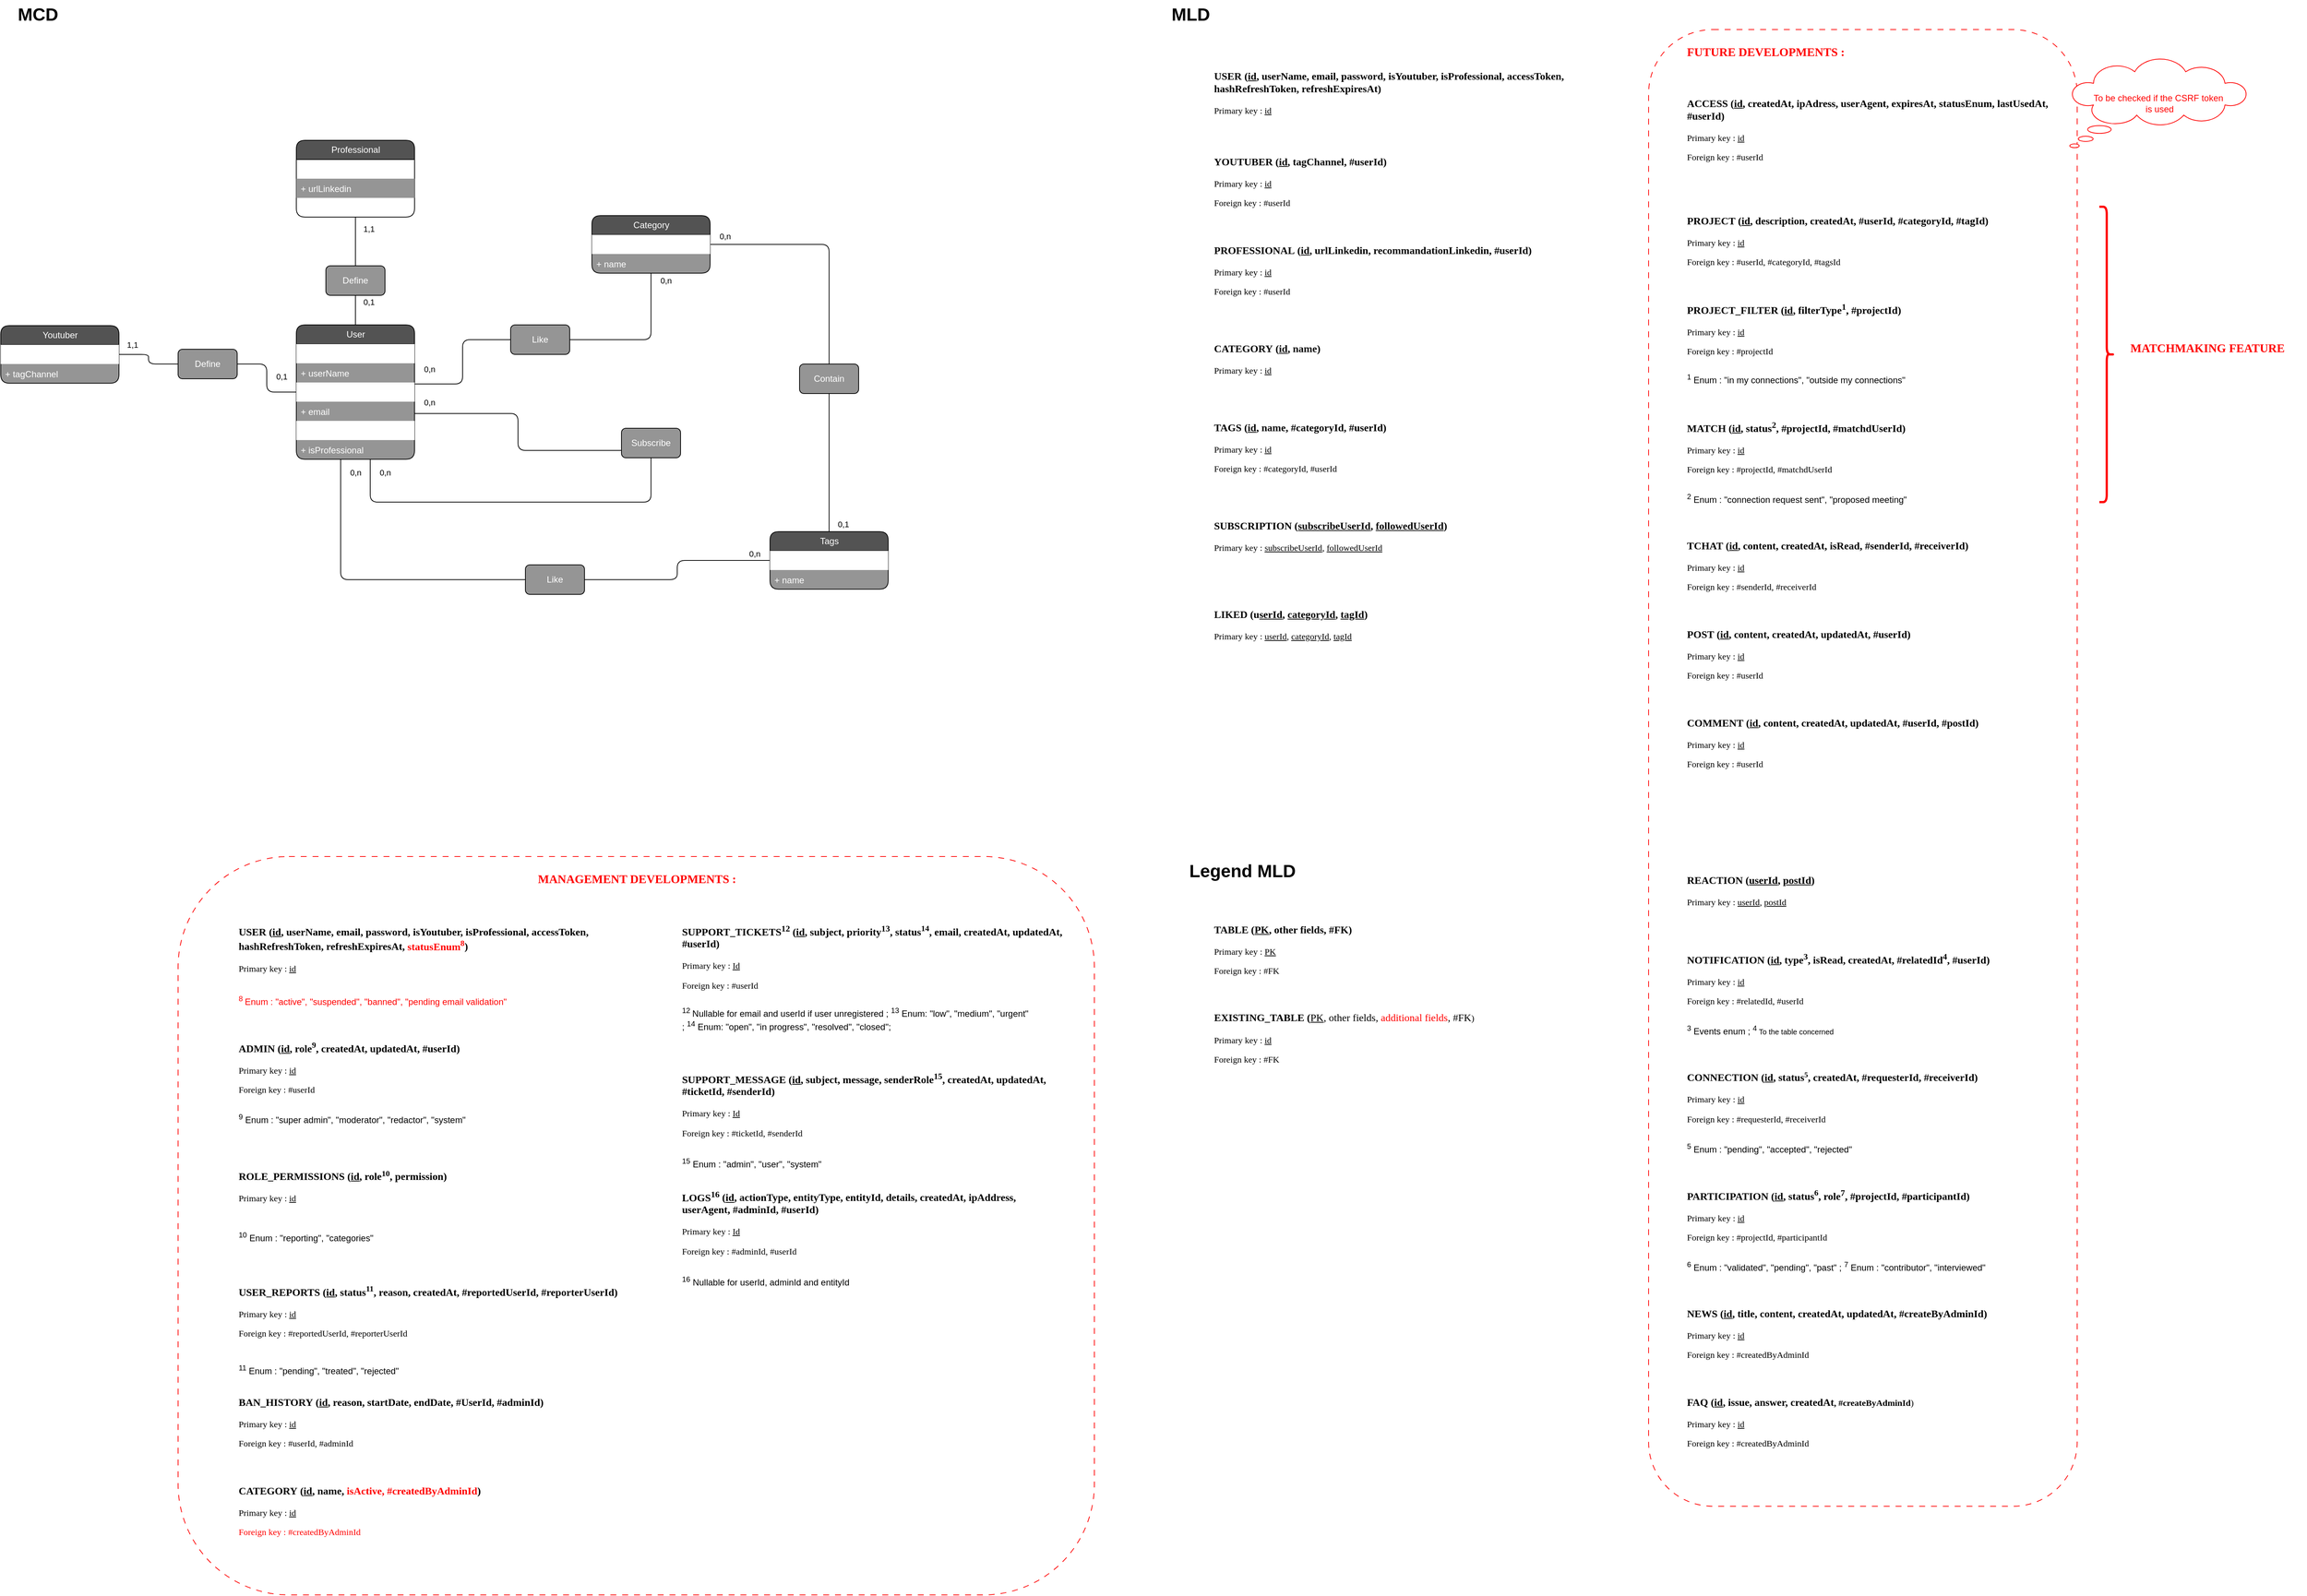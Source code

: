 <mxfile version="26.0.10">
  <diagram name="Page-1" id="kbPdjWkIte7VOqI4fmI9">
    <mxGraphModel dx="2049" dy="1131" grid="1" gridSize="10" guides="1" tooltips="1" connect="1" arrows="1" fold="1" page="1" pageScale="1" pageWidth="1654" pageHeight="1169" math="0" shadow="0">
      <root>
        <mxCell id="0" />
        <mxCell id="1" parent="0" />
        <mxCell id="E3WwiNB33DCXUEcqO3If-22" value="" style="rounded=1;whiteSpace=wrap;html=1;fillColor=none;dashed=1;dashPattern=8 8;strokeColor=light-dark(#FF0000,#FF0000);fontColor=light-dark(#FF0000,#FF0000);" parent="1" vertex="1">
          <mxGeometry x="360" y="1200" width="1240" height="1000" as="geometry" />
        </mxCell>
        <mxCell id="28MRgLjDr1vpFrhW2gKt-58" value="" style="edgeStyle=orthogonalEdgeStyle;rounded=1;orthogonalLoop=1;jettySize=auto;html=1;flowAnimation=0;endArrow=none;endFill=0;" parent="1" source="28MRgLjDr1vpFrhW2gKt-130" target="28MRgLjDr1vpFrhW2gKt-53" edge="1">
          <mxGeometry relative="1" as="geometry" />
        </mxCell>
        <mxCell id="28MRgLjDr1vpFrhW2gKt-48" value="Professional" style="swimlane;fontStyle=0;childLayout=stackLayout;horizontal=1;startSize=26;fillColor=light-dark(#535353,#535353);horizontalStack=0;resizeParent=1;resizeParentMax=0;resizeLast=0;collapsible=1;marginBottom=0;html=1;rounded=1;swimlaneFillColor=light-dark(#FFFFFF,#FFFFFF);fontColor=#FFFFFF;fillStyle=auto;" parent="1" vertex="1">
          <mxGeometry x="520" y="230" width="160" height="104" as="geometry">
            <mxRectangle x="360" y="280" width="120" height="30" as="alternateBounds" />
          </mxGeometry>
        </mxCell>
        <mxCell id="28MRgLjDr1vpFrhW2gKt-49" value="+ id" style="text;strokeColor=none;fillColor=none;align=left;verticalAlign=top;spacingLeft=4;spacingRight=4;overflow=hidden;rotatable=0;points=[[0,0.5],[1,0.5]];portConstraint=eastwest;whiteSpace=wrap;html=1;glass=0;shadow=0;fontColor=#FFFFFF;" parent="28MRgLjDr1vpFrhW2gKt-48" vertex="1">
          <mxGeometry y="26" width="160" height="26" as="geometry" />
        </mxCell>
        <mxCell id="28MRgLjDr1vpFrhW2gKt-51" value="+ urlLinkedin" style="text;strokeColor=none;fillColor=light-dark(#959595,#959595);align=left;verticalAlign=top;spacingLeft=4;spacingRight=4;overflow=hidden;rotatable=0;points=[[0,0.5],[1,0.5]];portConstraint=eastwest;whiteSpace=wrap;html=1;fontColor=#FFFFFF;" parent="28MRgLjDr1vpFrhW2gKt-48" vertex="1">
          <mxGeometry y="52" width="160" height="26" as="geometry" />
        </mxCell>
        <mxCell id="28MRgLjDr1vpFrhW2gKt-52" value="+ recommandationLinkedin" style="text;strokeColor=none;fillColor=none;align=left;verticalAlign=top;spacingLeft=4;spacingRight=4;overflow=hidden;rotatable=0;points=[[0,0.5],[1,0.5]];portConstraint=eastwest;whiteSpace=wrap;html=1;fontColor=#FFFFFF;" parent="28MRgLjDr1vpFrhW2gKt-48" vertex="1">
          <mxGeometry y="78" width="160" height="26" as="geometry" />
        </mxCell>
        <mxCell id="28MRgLjDr1vpFrhW2gKt-69" value="" style="rounded=1;orthogonalLoop=1;jettySize=auto;html=1;endArrow=none;endFill=0;edgeStyle=orthogonalEdgeStyle;" parent="1" source="28MRgLjDr1vpFrhW2gKt-133" target="28MRgLjDr1vpFrhW2gKt-62" edge="1">
          <mxGeometry relative="1" as="geometry" />
        </mxCell>
        <mxCell id="28MRgLjDr1vpFrhW2gKt-71" value="1,1" style="edgeLabel;html=1;align=center;verticalAlign=middle;resizable=0;points=[];labelBackgroundColor=none;" parent="28MRgLjDr1vpFrhW2gKt-69" vertex="1" connectable="0">
          <mxGeometry x="0.81" y="1" relative="1" as="geometry">
            <mxPoint x="9" y="-14" as="offset" />
          </mxGeometry>
        </mxCell>
        <mxCell id="28MRgLjDr1vpFrhW2gKt-111" value="" style="edgeStyle=orthogonalEdgeStyle;rounded=1;orthogonalLoop=1;jettySize=auto;html=1;strokeColor=default;endArrow=none;endFill=0;" parent="1" edge="1">
          <mxGeometry relative="1" as="geometry">
            <mxPoint x="680" y="600" as="sourcePoint" />
            <mxPoint x="960" y="650" as="targetPoint" />
            <Array as="points">
              <mxPoint x="820" y="600" />
              <mxPoint x="820" y="650" />
            </Array>
          </mxGeometry>
        </mxCell>
        <object label="User" placeholders="1" id="28MRgLjDr1vpFrhW2gKt-53">
          <mxCell style="swimlane;fontStyle=0;childLayout=stackLayout;horizontal=1;startSize=26;fillColor=light-dark(#535353,#535353);horizontalStack=0;resizeParent=1;resizeParentMax=0;resizeLast=0;collapsible=1;marginBottom=0;html=1;rounded=1;swimlaneFillColor=light-dark(#959595,#959595);fontColor=#FFFFFF;" parent="1" vertex="1">
            <mxGeometry x="520" y="480" width="160" height="182" as="geometry">
              <mxRectangle x="360" y="280" width="120" height="30" as="alternateBounds" />
            </mxGeometry>
          </mxCell>
        </object>
        <mxCell id="28MRgLjDr1vpFrhW2gKt-54" value="+ id" style="text;strokeColor=none;fillColor=light-dark(#FFFFFF,#FFFFFF);align=left;verticalAlign=top;spacingLeft=4;spacingRight=4;overflow=hidden;rotatable=0;points=[[0,0.5],[1,0.5]];portConstraint=eastwest;whiteSpace=wrap;html=1;glass=0;shadow=0;fontColor=#FFFFFF;" parent="28MRgLjDr1vpFrhW2gKt-53" vertex="1">
          <mxGeometry y="26" width="160" height="26" as="geometry" />
        </mxCell>
        <mxCell id="28MRgLjDr1vpFrhW2gKt-55" value="+ userName" style="text;strokeColor=none;fillColor=none;align=left;verticalAlign=top;spacingLeft=4;spacingRight=4;overflow=hidden;rotatable=0;points=[[0,0.5],[1,0.5]];portConstraint=eastwest;whiteSpace=wrap;html=1;fontColor=#FFFFFF;" parent="28MRgLjDr1vpFrhW2gKt-53" vertex="1">
          <mxGeometry y="52" width="160" height="26" as="geometry" />
        </mxCell>
        <mxCell id="28MRgLjDr1vpFrhW2gKt-56" value="+ password" style="text;strokeColor=none;fillColor=light-dark(#FFFFFF,#FFFFFF);align=left;verticalAlign=top;spacingLeft=4;spacingRight=4;overflow=hidden;rotatable=0;points=[[0,0.5],[1,0.5]];portConstraint=eastwest;whiteSpace=wrap;html=1;fontColor=#FFFFFF;" parent="28MRgLjDr1vpFrhW2gKt-53" vertex="1">
          <mxGeometry y="78" width="160" height="26" as="geometry" />
        </mxCell>
        <mxCell id="28MRgLjDr1vpFrhW2gKt-57" value="+ email" style="text;strokeColor=none;fillColor=none;align=left;verticalAlign=top;spacingLeft=4;spacingRight=4;overflow=hidden;rotatable=0;points=[[0,0.5],[1,0.5]];portConstraint=eastwest;whiteSpace=wrap;html=1;fontColor=#FFFFFF;" parent="28MRgLjDr1vpFrhW2gKt-53" vertex="1">
          <mxGeometry y="104" width="160" height="26" as="geometry" />
        </mxCell>
        <mxCell id="28MRgLjDr1vpFrhW2gKt-60" value="+ isYoutuber" style="text;strokeColor=none;fillColor=light-dark(#FFFFFF,#FFFFFF);align=left;verticalAlign=top;spacingLeft=4;spacingRight=4;overflow=hidden;rotatable=0;points=[[0,0.5],[1,0.5]];portConstraint=eastwest;whiteSpace=wrap;html=1;fontColor=#FFFFFF;gradientColor=none;" parent="28MRgLjDr1vpFrhW2gKt-53" vertex="1">
          <mxGeometry y="130" width="160" height="26" as="geometry" />
        </mxCell>
        <mxCell id="28MRgLjDr1vpFrhW2gKt-61" value="+ isProfessional" style="text;strokeColor=none;fillColor=none;align=left;verticalAlign=top;spacingLeft=4;spacingRight=4;overflow=hidden;rotatable=0;points=[[0,0.5],[1,0.5]];portConstraint=eastwest;whiteSpace=wrap;html=1;fontColor=#FFFFFF;" parent="28MRgLjDr1vpFrhW2gKt-53" vertex="1">
          <mxGeometry y="156" width="160" height="26" as="geometry" />
        </mxCell>
        <object label="Youtuber" placeholders="1" id="28MRgLjDr1vpFrhW2gKt-62">
          <mxCell style="swimlane;fontStyle=0;childLayout=stackLayout;horizontal=1;startSize=26;fillColor=light-dark(#535353,#535353);horizontalStack=0;resizeParent=1;resizeParentMax=0;resizeLast=0;collapsible=1;marginBottom=0;html=1;rounded=1;swimlaneFillColor=light-dark(#959595,#959595);fontColor=#FFFFFF;" parent="1" vertex="1">
            <mxGeometry x="120" y="481" width="160" height="78" as="geometry">
              <mxRectangle x="360" y="280" width="120" height="30" as="alternateBounds" />
            </mxGeometry>
          </mxCell>
        </object>
        <mxCell id="28MRgLjDr1vpFrhW2gKt-63" value="+ id" style="text;strokeColor=none;fillColor=light-dark(#FFFFFF,#FFFFFF);align=left;verticalAlign=top;spacingLeft=4;spacingRight=4;overflow=hidden;rotatable=0;points=[[0,0.5],[1,0.5]];portConstraint=eastwest;whiteSpace=wrap;html=1;glass=0;shadow=0;fontColor=#FFFFFF;" parent="28MRgLjDr1vpFrhW2gKt-62" vertex="1">
          <mxGeometry y="26" width="160" height="26" as="geometry" />
        </mxCell>
        <mxCell id="28MRgLjDr1vpFrhW2gKt-65" value="+ tagChannel" style="text;strokeColor=none;fillColor=none;align=left;verticalAlign=top;spacingLeft=4;spacingRight=4;overflow=hidden;rotatable=0;points=[[0,0.5],[1,0.5]];portConstraint=eastwest;whiteSpace=wrap;html=1;fontColor=#FFFFFF;" parent="28MRgLjDr1vpFrhW2gKt-62" vertex="1">
          <mxGeometry y="52" width="160" height="26" as="geometry" />
        </mxCell>
        <mxCell id="28MRgLjDr1vpFrhW2gKt-83" value="" style="rounded=1;orthogonalLoop=1;jettySize=auto;html=1;endArrow=none;endFill=0;edgeStyle=orthogonalEdgeStyle;" parent="1" source="28MRgLjDr1vpFrhW2gKt-128" target="28MRgLjDr1vpFrhW2gKt-80" edge="1">
          <mxGeometry relative="1" as="geometry" />
        </mxCell>
        <object label="Category" placeholders="1" id="28MRgLjDr1vpFrhW2gKt-72">
          <mxCell style="swimlane;fontStyle=0;childLayout=stackLayout;horizontal=1;startSize=26;fillColor=light-dark(#535353,#535353);horizontalStack=0;resizeParent=1;resizeParentMax=0;resizeLast=0;collapsible=1;marginBottom=0;html=1;rounded=1;swimlaneFillColor=light-dark(#959595,#959595);fontColor=#FFFFFF;" parent="1" vertex="1">
            <mxGeometry x="920" y="332" width="160" height="78" as="geometry">
              <mxRectangle x="360" y="280" width="120" height="30" as="alternateBounds" />
            </mxGeometry>
          </mxCell>
        </object>
        <mxCell id="28MRgLjDr1vpFrhW2gKt-73" value="+ id" style="text;strokeColor=none;fillColor=light-dark(#FFFFFF,#FFFFFF);align=left;verticalAlign=top;spacingLeft=4;spacingRight=4;overflow=hidden;rotatable=0;points=[[0,0.5],[1,0.5]];portConstraint=eastwest;whiteSpace=wrap;html=1;glass=0;shadow=0;fontColor=#FFFFFF;" parent="28MRgLjDr1vpFrhW2gKt-72" vertex="1">
          <mxGeometry y="26" width="160" height="26" as="geometry" />
        </mxCell>
        <mxCell id="28MRgLjDr1vpFrhW2gKt-74" value="+ name" style="text;strokeColor=none;fillColor=none;align=left;verticalAlign=top;spacingLeft=4;spacingRight=4;overflow=hidden;rotatable=0;points=[[0,0.5],[1,0.5]];portConstraint=eastwest;whiteSpace=wrap;html=1;fontColor=#FFFFFF;" parent="28MRgLjDr1vpFrhW2gKt-72" vertex="1">
          <mxGeometry y="52" width="160" height="26" as="geometry" />
        </mxCell>
        <object label="Tags" placeholders="1" id="28MRgLjDr1vpFrhW2gKt-80">
          <mxCell style="swimlane;fontStyle=0;childLayout=stackLayout;horizontal=1;startSize=26;fillColor=light-dark(#535353,#535353);horizontalStack=0;resizeParent=1;resizeParentMax=0;resizeLast=0;collapsible=1;marginBottom=0;html=1;rounded=1;swimlaneFillColor=light-dark(#959595,#959595);fontColor=#FFFFFF;" parent="1" vertex="1">
            <mxGeometry x="1161" y="760" width="160" height="78" as="geometry">
              <mxRectangle x="1161" y="760" width="120" height="30" as="alternateBounds" />
            </mxGeometry>
          </mxCell>
        </object>
        <mxCell id="28MRgLjDr1vpFrhW2gKt-81" value="+ id" style="text;strokeColor=none;fillColor=light-dark(#FFFFFF,#FFFFFF);align=left;verticalAlign=top;spacingLeft=4;spacingRight=4;overflow=hidden;rotatable=0;points=[[0,0.5],[1,0.5]];portConstraint=eastwest;whiteSpace=wrap;html=1;glass=0;shadow=0;fontColor=#FFFFFF;" parent="28MRgLjDr1vpFrhW2gKt-80" vertex="1">
          <mxGeometry y="26" width="160" height="26" as="geometry" />
        </mxCell>
        <mxCell id="28MRgLjDr1vpFrhW2gKt-82" value="+ name" style="text;strokeColor=none;fillColor=none;align=left;verticalAlign=top;spacingLeft=4;spacingRight=4;overflow=hidden;rotatable=0;points=[[0,0.5],[1,0.5]];portConstraint=eastwest;whiteSpace=wrap;html=1;fontColor=#FFFFFF;" parent="28MRgLjDr1vpFrhW2gKt-80" vertex="1">
          <mxGeometry y="52" width="160" height="26" as="geometry" />
        </mxCell>
        <mxCell id="28MRgLjDr1vpFrhW2gKt-104" style="edgeStyle=orthogonalEdgeStyle;rounded=1;orthogonalLoop=1;jettySize=auto;html=1;endArrow=none;endFill=0;" parent="1" source="28MRgLjDr1vpFrhW2gKt-126" target="28MRgLjDr1vpFrhW2gKt-53" edge="1">
          <mxGeometry relative="1" as="geometry">
            <mxPoint x="1001" y="799.034" as="sourcePoint" />
            <Array as="points">
              <mxPoint x="580" y="825" />
            </Array>
          </mxGeometry>
        </mxCell>
        <mxCell id="28MRgLjDr1vpFrhW2gKt-113" style="edgeStyle=orthogonalEdgeStyle;rounded=1;orthogonalLoop=1;jettySize=auto;html=1;endArrow=none;endFill=0;" parent="1" source="28MRgLjDr1vpFrhW2gKt-110" target="28MRgLjDr1vpFrhW2gKt-53" edge="1">
          <mxGeometry relative="1" as="geometry">
            <Array as="points">
              <mxPoint x="1000" y="720" />
              <mxPoint x="620" y="720" />
            </Array>
          </mxGeometry>
        </mxCell>
        <mxCell id="28MRgLjDr1vpFrhW2gKt-110" value="Subscribe" style="whiteSpace=wrap;html=1;fillColor=light-dark(#959595,#959595);fontColor=#FFFFFF;fontStyle=0;startSize=26;rounded=1;swimlaneFillColor=#666666;" parent="1" vertex="1">
          <mxGeometry x="960" y="620" width="80" height="40" as="geometry" />
        </mxCell>
        <mxCell id="28MRgLjDr1vpFrhW2gKt-120" value="" style="edgeStyle=orthogonalEdgeStyle;rounded=1;orthogonalLoop=1;jettySize=auto;html=1;jumpStyle=none;strokeColor=default;endArrow=none;endFill=0;" parent="1" source="28MRgLjDr1vpFrhW2gKt-53" target="28MRgLjDr1vpFrhW2gKt-119" edge="1">
          <mxGeometry relative="1" as="geometry">
            <mxPoint x="680" y="570" as="sourcePoint" />
            <mxPoint x="920" y="359" as="targetPoint" />
            <Array as="points">
              <mxPoint x="745" y="560" />
              <mxPoint x="745" y="500" />
            </Array>
          </mxGeometry>
        </mxCell>
        <mxCell id="28MRgLjDr1vpFrhW2gKt-125" style="edgeStyle=orthogonalEdgeStyle;rounded=1;orthogonalLoop=1;jettySize=auto;html=1;endArrow=none;endFill=0;" parent="1" source="28MRgLjDr1vpFrhW2gKt-119" target="28MRgLjDr1vpFrhW2gKt-72" edge="1">
          <mxGeometry relative="1" as="geometry" />
        </mxCell>
        <mxCell id="28MRgLjDr1vpFrhW2gKt-119" value="Like" style="whiteSpace=wrap;html=1;fillColor=light-dark(#959595,#959595);fontColor=#FFFFFF;fontStyle=0;startSize=26;rounded=1;swimlaneFillColor=#666666;" parent="1" vertex="1">
          <mxGeometry x="810" y="480" width="80" height="40" as="geometry" />
        </mxCell>
        <mxCell id="28MRgLjDr1vpFrhW2gKt-127" value="" style="rounded=1;orthogonalLoop=1;jettySize=auto;html=1;endArrow=none;endFill=0;edgeStyle=orthogonalEdgeStyle;" parent="1" source="28MRgLjDr1vpFrhW2gKt-80" target="28MRgLjDr1vpFrhW2gKt-126" edge="1">
          <mxGeometry relative="1" as="geometry">
            <mxPoint x="1161" y="825" as="sourcePoint" />
            <mxPoint x="580" y="662" as="targetPoint" />
          </mxGeometry>
        </mxCell>
        <mxCell id="28MRgLjDr1vpFrhW2gKt-126" value="Like" style="whiteSpace=wrap;html=1;fillColor=light-dark(#959595,#959595);fontColor=#FFFFFF;fontStyle=0;startSize=26;rounded=1;swimlaneFillColor=#666666;" parent="1" vertex="1">
          <mxGeometry x="830" y="805" width="80" height="40" as="geometry" />
        </mxCell>
        <mxCell id="28MRgLjDr1vpFrhW2gKt-129" value="" style="edgeStyle=orthogonalEdgeStyle;rounded=1;orthogonalLoop=1;jettySize=auto;html=1;endArrow=none;endFill=0;" parent="1" source="28MRgLjDr1vpFrhW2gKt-72" target="28MRgLjDr1vpFrhW2gKt-128" edge="1">
          <mxGeometry relative="1" as="geometry">
            <mxPoint x="1080" y="371" as="sourcePoint" />
            <mxPoint x="1241" y="760" as="targetPoint" />
          </mxGeometry>
        </mxCell>
        <mxCell id="28MRgLjDr1vpFrhW2gKt-128" value="Contain" style="whiteSpace=wrap;html=1;fillColor=light-dark(#959595,#959595);fontColor=#FFFFFF;fontStyle=0;startSize=26;rounded=1;swimlaneFillColor=#666666;" parent="1" vertex="1">
          <mxGeometry x="1201" y="533" width="80" height="40" as="geometry" />
        </mxCell>
        <mxCell id="28MRgLjDr1vpFrhW2gKt-131" value="" style="edgeStyle=orthogonalEdgeStyle;rounded=1;orthogonalLoop=1;jettySize=auto;html=1;flowAnimation=0;endArrow=none;endFill=0;" parent="1" source="28MRgLjDr1vpFrhW2gKt-48" target="28MRgLjDr1vpFrhW2gKt-130" edge="1">
          <mxGeometry relative="1" as="geometry">
            <mxPoint x="600" y="410" as="sourcePoint" />
            <mxPoint x="600" y="480" as="targetPoint" />
          </mxGeometry>
        </mxCell>
        <mxCell id="28MRgLjDr1vpFrhW2gKt-132" value="1,1" style="edgeLabel;html=1;align=center;verticalAlign=middle;resizable=0;points=[];labelBackgroundColor=none;" parent="28MRgLjDr1vpFrhW2gKt-131" vertex="1" connectable="0">
          <mxGeometry x="-0.223" y="-1" relative="1" as="geometry">
            <mxPoint x="19" y="-10" as="offset" />
          </mxGeometry>
        </mxCell>
        <mxCell id="28MRgLjDr1vpFrhW2gKt-136" value="0,1" style="edgeLabel;html=1;align=center;verticalAlign=middle;resizable=0;points=[];labelBackgroundColor=none;" parent="28MRgLjDr1vpFrhW2gKt-131" vertex="1" connectable="0">
          <mxGeometry x="-0.223" y="-1" relative="1" as="geometry">
            <mxPoint x="19" y="89" as="offset" />
          </mxGeometry>
        </mxCell>
        <mxCell id="28MRgLjDr1vpFrhW2gKt-137" value="0,1" style="edgeLabel;html=1;align=center;verticalAlign=middle;resizable=0;points=[];labelBackgroundColor=none;" parent="28MRgLjDr1vpFrhW2gKt-131" vertex="1" connectable="0">
          <mxGeometry x="-0.223" y="-1" relative="1" as="geometry">
            <mxPoint x="-99" y="190" as="offset" />
          </mxGeometry>
        </mxCell>
        <mxCell id="28MRgLjDr1vpFrhW2gKt-138" value="0,n" style="edgeLabel;html=1;align=center;verticalAlign=middle;resizable=0;points=[];labelBackgroundColor=none;" parent="28MRgLjDr1vpFrhW2gKt-131" vertex="1" connectable="0">
          <mxGeometry x="-0.223" y="-1" relative="1" as="geometry">
            <mxPoint x="101" y="180" as="offset" />
          </mxGeometry>
        </mxCell>
        <mxCell id="28MRgLjDr1vpFrhW2gKt-139" value="0,n" style="edgeLabel;html=1;align=center;verticalAlign=middle;resizable=0;points=[];labelBackgroundColor=none;" parent="28MRgLjDr1vpFrhW2gKt-131" vertex="1" connectable="0">
          <mxGeometry x="-0.223" y="-1" relative="1" as="geometry">
            <mxPoint x="101" y="225" as="offset" />
          </mxGeometry>
        </mxCell>
        <mxCell id="28MRgLjDr1vpFrhW2gKt-140" value="0,n" style="edgeLabel;html=1;align=center;verticalAlign=middle;resizable=0;points=[];labelBackgroundColor=none;" parent="28MRgLjDr1vpFrhW2gKt-131" vertex="1" connectable="0">
          <mxGeometry x="-0.223" y="-1" relative="1" as="geometry">
            <mxPoint x="421" y="60" as="offset" />
          </mxGeometry>
        </mxCell>
        <mxCell id="28MRgLjDr1vpFrhW2gKt-141" value="0,n" style="edgeLabel;html=1;align=center;verticalAlign=middle;resizable=0;points=[];labelBackgroundColor=none;" parent="28MRgLjDr1vpFrhW2gKt-131" vertex="1" connectable="0">
          <mxGeometry x="-0.223" y="-1" relative="1" as="geometry">
            <mxPoint x="501" as="offset" />
          </mxGeometry>
        </mxCell>
        <mxCell id="28MRgLjDr1vpFrhW2gKt-142" value="0,1" style="edgeLabel;html=1;align=center;verticalAlign=middle;resizable=0;points=[];labelBackgroundColor=none;" parent="28MRgLjDr1vpFrhW2gKt-131" vertex="1" connectable="0">
          <mxGeometry x="-0.223" y="-1" relative="1" as="geometry">
            <mxPoint x="661" y="390" as="offset" />
          </mxGeometry>
        </mxCell>
        <mxCell id="28MRgLjDr1vpFrhW2gKt-143" value="0,n" style="edgeLabel;html=1;align=center;verticalAlign=middle;resizable=0;points=[];labelBackgroundColor=none;" parent="28MRgLjDr1vpFrhW2gKt-131" vertex="1" connectable="0">
          <mxGeometry x="-0.223" y="-1" relative="1" as="geometry">
            <mxPoint x="541" y="430" as="offset" />
          </mxGeometry>
        </mxCell>
        <mxCell id="28MRgLjDr1vpFrhW2gKt-144" value="0,n" style="edgeLabel;html=1;align=center;verticalAlign=middle;resizable=0;points=[];labelBackgroundColor=none;" parent="28MRgLjDr1vpFrhW2gKt-131" vertex="1" connectable="0">
          <mxGeometry x="-0.223" y="-1" relative="1" as="geometry">
            <mxPoint x="41" y="320" as="offset" />
          </mxGeometry>
        </mxCell>
        <mxCell id="28MRgLjDr1vpFrhW2gKt-145" value="0,n" style="edgeLabel;html=1;align=center;verticalAlign=middle;resizable=0;points=[];labelBackgroundColor=none;" parent="28MRgLjDr1vpFrhW2gKt-131" vertex="1" connectable="0">
          <mxGeometry x="-0.223" y="-1" relative="1" as="geometry">
            <mxPoint x="1" y="320" as="offset" />
          </mxGeometry>
        </mxCell>
        <mxCell id="28MRgLjDr1vpFrhW2gKt-130" value="Define" style="whiteSpace=wrap;html=1;fillColor=light-dark(#959595,#959595);fontColor=#FFFFFF;fontStyle=0;startSize=26;rounded=1;swimlaneFillColor=#666666;" parent="1" vertex="1">
          <mxGeometry x="560" y="400" width="80" height="40" as="geometry" />
        </mxCell>
        <mxCell id="28MRgLjDr1vpFrhW2gKt-134" value="" style="edgeStyle=orthogonalEdgeStyle;rounded=1;orthogonalLoop=1;jettySize=auto;html=1;endArrow=none;endFill=0;" parent="1" source="28MRgLjDr1vpFrhW2gKt-53" target="28MRgLjDr1vpFrhW2gKt-133" edge="1">
          <mxGeometry relative="1" as="geometry">
            <mxPoint x="520" y="571" as="sourcePoint" />
            <mxPoint x="360" y="533" as="targetPoint" />
          </mxGeometry>
        </mxCell>
        <mxCell id="28MRgLjDr1vpFrhW2gKt-133" value="Define" style="whiteSpace=wrap;html=1;fillColor=light-dark(#959595,#959595);fontColor=#FFFFFF;fontStyle=0;startSize=26;rounded=1;swimlaneFillColor=#666666;" parent="1" vertex="1">
          <mxGeometry x="360" y="513" width="80" height="40" as="geometry" />
        </mxCell>
        <mxCell id="temJHS14F2omv68zXtzl-1" value="MLD" style="text;strokeColor=none;fillColor=none;html=1;fontSize=24;fontStyle=1;verticalAlign=middle;align=center;fontColor=light-dark(#000000,#FFFFFF);" parent="1" vertex="1">
          <mxGeometry x="1680" y="40" width="100" height="40" as="geometry" />
        </mxCell>
        <mxCell id="temJHS14F2omv68zXtzl-17" value="&lt;blockquote style=&quot;margin: 0 0 0 40px; border: none; padding: 0px;&quot;&gt;&lt;h3 style=&quot;&quot;&gt;&lt;font style=&quot;color: light-dark(rgb(0, 0, 0), rgb(0, 0, 0));&quot; face=&quot;Comic Sans MS&quot;&gt;&lt;b style=&quot;line-height: 100%;&quot;&gt;USER &lt;/b&gt;(&lt;u&gt;id&lt;/u&gt;, userName, email, password, isYoutuber, isProfessional, accessToken, hashRefreshToken, refreshExpiresAt)&lt;/font&gt;&lt;/h3&gt;&lt;p style=&quot;&quot;&gt;&lt;font style=&quot;color: light-dark(rgb(0, 0, 0), rgb(0, 0, 0));&quot; face=&quot;Comic Sans MS&quot;&gt;Primary key : &lt;u&gt;id&lt;/u&gt;&lt;/font&gt;&lt;/p&gt;&lt;/blockquote&gt;" style="rounded=1;whiteSpace=wrap;html=1;strokeColor=none;arcSize=25;fillColor=light-dark(#FFFFFF,#B3B3B3);align=left;" parent="1" vertex="1">
          <mxGeometry x="1720" y="120" width="560" height="90" as="geometry" />
        </mxCell>
        <mxCell id="temJHS14F2omv68zXtzl-18" value="&lt;blockquote style=&quot;margin: 0 0 0 40px; border: none; padding: 0px;&quot;&gt;&lt;h3 style=&quot;&quot;&gt;&lt;font style=&quot;color: light-dark(rgb(0, 0, 0), rgb(0, 0, 0));&quot; face=&quot;Comic Sans MS&quot;&gt;&lt;b style=&quot;line-height: 100%;&quot;&gt;YOUTUBER&amp;nbsp;&lt;/b&gt;(&lt;u&gt;id&lt;/u&gt;, tagChannel, #userId)&lt;/font&gt;&lt;/h3&gt;&lt;p style=&quot;&quot;&gt;&lt;font style=&quot;color: light-dark(rgb(0, 0, 0), rgb(0, 0, 0));&quot; face=&quot;Comic Sans MS&quot;&gt;Primary key : &lt;u&gt;id&lt;/u&gt;&lt;/font&gt;&lt;/p&gt;&lt;p style=&quot;&quot;&gt;&lt;font style=&quot;color: light-dark(rgb(0, 0, 0), rgb(0, 0, 0));&quot; face=&quot;Comic Sans MS&quot;&gt;Foreign key : #userId&lt;/font&gt;&lt;/p&gt;&lt;/blockquote&gt;" style="rounded=1;whiteSpace=wrap;html=1;strokeColor=none;align=left;fillColor=light-dark(#FFFFFF,#B3B3B3);" parent="1" vertex="1">
          <mxGeometry x="1720" y="240" width="560" height="90" as="geometry" />
        </mxCell>
        <mxCell id="i6DJvglwpFI4KG_XhVRq-2" value="&lt;blockquote style=&quot;margin: 0 0 0 40px; border: none; padding: 0px;&quot;&gt;&lt;h3 style=&quot;&quot;&gt;&lt;font style=&quot;color: light-dark(rgb(0, 0, 0), rgb(0, 0, 0));&quot; face=&quot;Comic Sans MS&quot;&gt;&lt;b style=&quot;line-height: 100%;&quot;&gt;PROFESSIONAL&amp;nbsp;&lt;/b&gt;(&lt;u&gt;id&lt;/u&gt;, urlLinkedin, recommandationLinkedin, #userId)&lt;/font&gt;&lt;/h3&gt;&lt;p style=&quot;&quot;&gt;&lt;font style=&quot;color: light-dark(rgb(0, 0, 0), rgb(0, 0, 0));&quot; face=&quot;Comic Sans MS&quot;&gt;Primary key : &lt;u&gt;id&lt;/u&gt;&lt;/font&gt;&lt;/p&gt;&lt;p style=&quot;&quot;&gt;&lt;font style=&quot;color: light-dark(rgb(0, 0, 0), rgb(0, 0, 0));&quot; face=&quot;Comic Sans MS&quot;&gt;Foreign key : #userId&lt;/font&gt;&lt;/p&gt;&lt;/blockquote&gt;" style="rounded=1;whiteSpace=wrap;html=1;strokeColor=none;align=left;fillColor=light-dark(#FFFFFF,#B3B3B3);" parent="1" vertex="1">
          <mxGeometry x="1720" y="360" width="560" height="90" as="geometry" />
        </mxCell>
        <mxCell id="i6DJvglwpFI4KG_XhVRq-3" value="&lt;blockquote style=&quot;margin: 0 0 0 40px; border: none; padding: 0px;&quot;&gt;&lt;h3 style=&quot;&quot;&gt;&lt;font style=&quot;color: light-dark(rgb(0, 0, 0), rgb(0, 0, 0));&quot; face=&quot;Comic Sans MS&quot;&gt;&lt;b style=&quot;line-height: 100%;&quot;&gt;CATEGORY&amp;nbsp;&lt;/b&gt;(&lt;u&gt;id&lt;/u&gt;, name)&lt;/font&gt;&lt;/h3&gt;&lt;p style=&quot;&quot;&gt;&lt;font style=&quot;color: light-dark(rgb(0, 0, 0), rgb(0, 0, 0));&quot; face=&quot;Comic Sans MS&quot;&gt;Primary key : &lt;u&gt;id&lt;/u&gt;&lt;/font&gt;&lt;/p&gt;&lt;/blockquote&gt;" style="rounded=1;whiteSpace=wrap;html=1;strokeColor=none;align=left;fillColor=light-dark(#FFFFFF,#B3B3B3);" parent="1" vertex="1">
          <mxGeometry x="1720" y="480" width="560" height="90" as="geometry" />
        </mxCell>
        <mxCell id="i6DJvglwpFI4KG_XhVRq-4" value="&lt;blockquote style=&quot;margin: 0 0 0 40px; border: none; padding: 0px;&quot;&gt;&lt;h3 style=&quot;&quot;&gt;&lt;font style=&quot;color: light-dark(rgb(0, 0, 0), rgb(0, 0, 0));&quot; face=&quot;Comic Sans MS&quot;&gt;&lt;b style=&quot;line-height: 100%;&quot;&gt;TAGS&amp;nbsp;&lt;/b&gt;(&lt;u&gt;id&lt;/u&gt;, name, #categoryId, #userId)&lt;/font&gt;&lt;/h3&gt;&lt;p style=&quot;&quot;&gt;&lt;font style=&quot;color: light-dark(rgb(0, 0, 0), rgb(0, 0, 0));&quot; face=&quot;Comic Sans MS&quot;&gt;Primary key : &lt;u&gt;id&lt;/u&gt;&lt;/font&gt;&lt;/p&gt;&lt;p style=&quot;&quot;&gt;&lt;font style=&quot;color: light-dark(rgb(0, 0, 0), rgb(0, 0, 0));&quot; face=&quot;Comic Sans MS&quot;&gt;Foreign key : #categoryId, #userId&lt;/font&gt;&lt;/p&gt;&lt;/blockquote&gt;" style="rounded=1;whiteSpace=wrap;html=1;strokeColor=none;align=left;fillColor=light-dark(#FFFFFF,#B3B3B3);" parent="1" vertex="1">
          <mxGeometry x="1720" y="600" width="560" height="90" as="geometry" />
        </mxCell>
        <mxCell id="i6DJvglwpFI4KG_XhVRq-5" value="&lt;blockquote style=&quot;margin: 0 0 0 40px; border: none; padding: 0px;&quot;&gt;&lt;h3 style=&quot;&quot;&gt;&lt;font style=&quot;color: light-dark(rgb(0, 0, 0), rgb(0, 0, 0));&quot; face=&quot;Comic Sans MS&quot;&gt;&lt;b style=&quot;line-height: 100%;&quot;&gt;SUBSCRIPTION&amp;nbsp;&lt;/b&gt;(&lt;u&gt;subscribeUserId&lt;/u&gt;, &lt;u&gt;followedUserId&lt;/u&gt;)&lt;/font&gt;&lt;/h3&gt;&lt;p style=&quot;&quot;&gt;&lt;font style=&quot;color: light-dark(rgb(0, 0, 0), rgb(0, 0, 0));&quot; face=&quot;Comic Sans MS&quot;&gt;Primary key : &lt;u&gt;subscribeUserId&lt;/u&gt;, &lt;u&gt;followedUserId&lt;/u&gt;&lt;/font&gt;&lt;/p&gt;&lt;/blockquote&gt;" style="rounded=1;whiteSpace=wrap;html=1;strokeColor=none;align=left;fillColor=light-dark(#FFFFFF,#B3B3B3);" parent="1" vertex="1">
          <mxGeometry x="1720" y="720" width="560" height="90" as="geometry" />
        </mxCell>
        <mxCell id="i6DJvglwpFI4KG_XhVRq-6" value="&lt;blockquote style=&quot;margin: 0 0 0 40px; border: none; padding: 0px;&quot;&gt;&lt;h3 style=&quot;&quot;&gt;&lt;font style=&quot;color: light-dark(rgb(0, 0, 0), rgb(0, 0, 0));&quot; face=&quot;Comic Sans MS&quot;&gt;&lt;b style=&quot;line-height: 100%;&quot;&gt;LIKED&amp;nbsp;&lt;/b&gt;(u&lt;u&gt;serId&lt;/u&gt;, &lt;u&gt;categoryId&lt;/u&gt;, &lt;u&gt;tagId&lt;/u&gt;)&lt;/font&gt;&lt;/h3&gt;&lt;p style=&quot;&quot;&gt;&lt;font style=&quot;color: light-dark(rgb(0, 0, 0), rgb(0, 0, 0));&quot; face=&quot;Comic Sans MS&quot;&gt;Primary key : &lt;u&gt;userId&lt;/u&gt;, &lt;u&gt;categoryId&lt;/u&gt;, &lt;u&gt;tagId&lt;/u&gt;&lt;/font&gt;&lt;/p&gt;&lt;/blockquote&gt;" style="rounded=1;whiteSpace=wrap;html=1;strokeColor=none;align=left;fillColor=light-dark(#FFFFFF,#B3B3B3);" parent="1" vertex="1">
          <mxGeometry x="1720" y="840" width="560" height="90" as="geometry" />
        </mxCell>
        <mxCell id="i6DJvglwpFI4KG_XhVRq-7" value="" style="rounded=1;whiteSpace=wrap;html=1;fillColor=none;dashed=1;dashPattern=8 8;strokeColor=light-dark(#FF0000,#FF0000);fontColor=light-dark(#FF0000,#FF0000);" parent="1" vertex="1">
          <mxGeometry x="2350" y="80" width="580" height="2000" as="geometry" />
        </mxCell>
        <mxCell id="i6DJvglwpFI4KG_XhVRq-8" value="&lt;blockquote style=&quot;margin: 0 0 0 40px; border: none; padding: 0px;&quot;&gt;&lt;font style=&quot;&quot;&gt;FUTURE DEVELOPMENTS&amp;nbsp;:&amp;nbsp;&lt;/font&gt;&lt;/blockquote&gt;" style="text;strokeColor=none;fillColor=none;html=1;fontSize=16;fontStyle=1;verticalAlign=middle;align=left;fontFamily=Comic Sans MS;whiteSpace=wrap;fontColor=light-dark(#FF0000,#FF0000);" parent="1" vertex="1">
          <mxGeometry x="2360" y="80" width="560" height="60" as="geometry" />
        </mxCell>
        <mxCell id="i6DJvglwpFI4KG_XhVRq-10" value="&lt;blockquote style=&quot;margin: 0 0 0 40px; border: none; padding: 0px;&quot;&gt;&lt;h3 style=&quot;&quot;&gt;&lt;font style=&quot;color: light-dark(rgb(0, 0, 0), rgb(0, 0, 0));&quot; face=&quot;Comic Sans MS&quot;&gt;&lt;b style=&quot;line-height: 100%;&quot;&gt;ACCESS&amp;nbsp;&lt;/b&gt;(&lt;u&gt;id&lt;/u&gt;, createdAt, ipAdress, userAgent, expiresAt, statusEnum, lastUsedAt, #userId)&lt;/font&gt;&lt;/h3&gt;&lt;p style=&quot;&quot;&gt;&lt;font style=&quot;color: light-dark(rgb(0, 0, 0), rgb(0, 0, 0));&quot; face=&quot;Comic Sans MS&quot;&gt;Primary key : &lt;u&gt;id&lt;/u&gt;&lt;/font&gt;&lt;/p&gt;&lt;p style=&quot;&quot;&gt;&lt;span style=&quot;font-family: &amp;quot;Comic Sans MS&amp;quot;;&quot;&gt;&lt;font style=&quot;color: light-dark(rgb(0, 0, 0), rgb(0, 0, 0));&quot;&gt;Foreign key : #userId&lt;/font&gt;&lt;/span&gt;&lt;font style=&quot;color: light-dark(rgb(0, 0, 0), rgb(0, 0, 0));&quot; face=&quot;Comic Sans MS&quot;&gt;&lt;u&gt;&lt;/u&gt;&lt;/font&gt;&lt;/p&gt;&lt;/blockquote&gt;" style="rounded=1;whiteSpace=wrap;html=1;strokeColor=none;arcSize=25;fillColor=light-dark(#FFFFFF,#B3B3B3);align=left;" parent="1" vertex="1">
          <mxGeometry x="2360" y="160" width="560" height="110" as="geometry" />
        </mxCell>
        <mxCell id="i6DJvglwpFI4KG_XhVRq-11" value="To be checked if the CSRF token&lt;br&gt;&amp;nbsp;is used" style="whiteSpace=wrap;shape=mxgraph.basic.cloud_callout;html=1;verticalAlign=middle;fontColor=light-dark(#FF0000,#FF0000);strokeColor=light-dark(#FF0000,#FF0000);fillColor=light-dark(#FFFFFF,#000000);" parent="1" vertex="1">
          <mxGeometry x="2920" y="120" width="240" height="120" as="geometry" />
        </mxCell>
        <mxCell id="E3WwiNB33DCXUEcqO3If-1" value="&lt;blockquote style=&quot;margin: 0 0 0 40px; border: none; padding: 0px;&quot;&gt;&lt;h3 style=&quot;&quot;&gt;&lt;font style=&quot;color: light-dark(rgb(0, 0, 0), rgb(0, 0, 0));&quot; face=&quot;Comic Sans MS&quot;&gt;&lt;b style=&quot;line-height: 100%;&quot;&gt;PROJECT&amp;nbsp;&lt;/b&gt;(&lt;u&gt;id&lt;/u&gt;, description, createdAt, #userId, #categoryId, #tagId)&lt;/font&gt;&lt;/h3&gt;&lt;p style=&quot;&quot;&gt;&lt;font style=&quot;color: light-dark(rgb(0, 0, 0), rgb(0, 0, 0));&quot; face=&quot;Comic Sans MS&quot;&gt;Primary key : &lt;u&gt;id&lt;/u&gt;&lt;/font&gt;&lt;/p&gt;&lt;p style=&quot;&quot;&gt;&lt;span style=&quot;font-family: &amp;quot;Comic Sans MS&amp;quot;;&quot;&gt;&lt;font style=&quot;color: light-dark(rgb(0, 0, 0), rgb(0, 0, 0));&quot;&gt;Foreign key : #userId, #categoryId, #tagsId&lt;/font&gt;&lt;/span&gt;&lt;font style=&quot;color: light-dark(rgb(0, 0, 0), rgb(0, 0, 0));&quot; face=&quot;Comic Sans MS&quot;&gt;&lt;u&gt;&lt;/u&gt;&lt;/font&gt;&lt;/p&gt;&lt;/blockquote&gt;" style="rounded=1;whiteSpace=wrap;html=1;strokeColor=none;arcSize=25;fillColor=light-dark(#FFFFFF,#B3B3B3);align=left;" parent="1" vertex="1">
          <mxGeometry x="2360" y="320" width="560" height="90" as="geometry" />
        </mxCell>
        <mxCell id="E3WwiNB33DCXUEcqO3If-2" value="&lt;blockquote style=&quot;margin: 0 0 0 40px; border: none; padding: 0px;&quot;&gt;&lt;h3 style=&quot;&quot;&gt;&lt;font style=&quot;color: light-dark(rgb(0, 0, 0), rgb(0, 0, 0));&quot; face=&quot;Comic Sans MS&quot;&gt;&lt;b style=&quot;line-height: 100%;&quot;&gt;PROJECT_FILTER&amp;nbsp;&lt;/b&gt;(&lt;u&gt;id&lt;/u&gt;, filterType&lt;sup&gt;1&lt;/sup&gt;, #projectId)&lt;/font&gt;&lt;/h3&gt;&lt;p style=&quot;&quot;&gt;&lt;font style=&quot;color: light-dark(rgb(0, 0, 0), rgb(0, 0, 0));&quot; face=&quot;Comic Sans MS&quot;&gt;Primary key : &lt;u&gt;id&lt;/u&gt;&lt;/font&gt;&lt;/p&gt;&lt;p style=&quot;&quot;&gt;&lt;span style=&quot;font-family: &amp;quot;Comic Sans MS&amp;quot;;&quot;&gt;&lt;font style=&quot;color: light-dark(rgb(0, 0, 0), rgb(0, 0, 0));&quot;&gt;Foreign key : #projectId&lt;/font&gt;&lt;/span&gt;&lt;/p&gt;&lt;/blockquote&gt;" style="rounded=1;whiteSpace=wrap;html=1;strokeColor=none;arcSize=25;fillColor=light-dark(#FFFFFF,#B3B3B3);align=left;" parent="1" vertex="1">
          <mxGeometry x="2360" y="440" width="560" height="90" as="geometry" />
        </mxCell>
        <mxCell id="E3WwiNB33DCXUEcqO3If-3" value="&lt;sup&gt;1&lt;/sup&gt; Enum : &quot;in my connections&quot;, &quot;outside my connections&quot;" style="text;html=1;align=left;verticalAlign=middle;whiteSpace=wrap;rounded=0;" parent="1" vertex="1">
          <mxGeometry x="2400" y="538" width="300" height="30" as="geometry" />
        </mxCell>
        <mxCell id="E3WwiNB33DCXUEcqO3If-4" value="&lt;blockquote style=&quot;margin: 0 0 0 40px; border: none; padding: 0px;&quot;&gt;&lt;h3 style=&quot;&quot;&gt;&lt;font style=&quot;color: light-dark(rgb(0, 0, 0), rgb(0, 0, 0));&quot; face=&quot;Comic Sans MS&quot;&gt;&lt;b style=&quot;line-height: 100%;&quot;&gt;MATCH&amp;nbsp;&lt;/b&gt;(&lt;u&gt;id&lt;/u&gt;, status&lt;sup&gt;2&lt;/sup&gt;, #projectId, #matchdUserId)&lt;/font&gt;&lt;/h3&gt;&lt;p style=&quot;&quot;&gt;&lt;font style=&quot;color: light-dark(rgb(0, 0, 0), rgb(0, 0, 0));&quot; face=&quot;Comic Sans MS&quot;&gt;Primary key : &lt;u&gt;id&lt;/u&gt;&lt;/font&gt;&lt;/p&gt;&lt;p style=&quot;&quot;&gt;&lt;span style=&quot;font-family: &amp;quot;Comic Sans MS&amp;quot;;&quot;&gt;&lt;font style=&quot;color: light-dark(rgb(0, 0, 0), rgb(0, 0, 0));&quot;&gt;Foreign key : #projectId,&amp;nbsp;&lt;/font&gt;&lt;/span&gt;&lt;span style=&quot;font-family: &amp;quot;Comic Sans MS&amp;quot;; background-color: transparent;&quot;&gt;&lt;font style=&quot;color: light-dark(rgb(0, 0, 0), rgb(0, 0, 0));&quot;&gt;#matchdUserId&lt;/font&gt;&lt;/span&gt;&lt;/p&gt;&lt;/blockquote&gt;" style="rounded=1;whiteSpace=wrap;html=1;strokeColor=none;arcSize=25;fillColor=light-dark(#FFFFFF,#B3B3B3);align=left;" parent="1" vertex="1">
          <mxGeometry x="2360" y="600" width="560" height="90" as="geometry" />
        </mxCell>
        <mxCell id="E3WwiNB33DCXUEcqO3If-5" value="&lt;sup&gt;2&lt;/sup&gt; Enum : &quot;connection request sent&quot;, &quot;proposed meeting&quot;" style="text;html=1;align=left;verticalAlign=middle;whiteSpace=wrap;rounded=0;" parent="1" vertex="1">
          <mxGeometry x="2400" y="700" width="480" height="30" as="geometry" />
        </mxCell>
        <mxCell id="E3WwiNB33DCXUEcqO3If-6" value="" style="shape=curlyBracket;whiteSpace=wrap;html=1;rounded=1;flipH=1;labelPosition=right;verticalLabelPosition=middle;align=left;verticalAlign=middle;strokeColor=light-dark(#FF0000,#FF0000);strokeWidth=3;fontColor=light-dark(#FF0000,#FF0000);" parent="1" vertex="1">
          <mxGeometry x="2960" y="320" width="20" height="400" as="geometry" />
        </mxCell>
        <mxCell id="E3WwiNB33DCXUEcqO3If-7" value="&lt;blockquote style=&quot;margin: 0 0 0 40px; border: none; padding: 0px;&quot;&gt;&lt;font style=&quot;&quot;&gt;MATCHMAKING FEATURE&lt;/font&gt;&lt;/blockquote&gt;" style="text;strokeColor=none;fillColor=none;html=1;fontSize=16;fontStyle=1;verticalAlign=middle;align=left;fontFamily=Comic Sans MS;whiteSpace=wrap;fontColor=light-dark(#FF0000,#FF0000);" parent="1" vertex="1">
          <mxGeometry x="2960" y="481" width="280" height="60" as="geometry" />
        </mxCell>
        <mxCell id="E3WwiNB33DCXUEcqO3If-8" value="&lt;blockquote style=&quot;margin: 0 0 0 40px; border: none; padding: 0px;&quot;&gt;&lt;h3 style=&quot;&quot;&gt;&lt;font style=&quot;color: light-dark(rgb(0, 0, 0), rgb(0, 0, 0));&quot; face=&quot;Comic Sans MS&quot;&gt;&lt;b style=&quot;line-height: 100%;&quot;&gt;TCHAT&amp;nbsp;&lt;/b&gt;(&lt;u&gt;id&lt;/u&gt;, content, createdAt, isRead, #senderId, #receiverId)&lt;/font&gt;&lt;/h3&gt;&lt;p style=&quot;&quot;&gt;&lt;font style=&quot;color: light-dark(rgb(0, 0, 0), rgb(0, 0, 0));&quot; face=&quot;Comic Sans MS&quot;&gt;Primary key : &lt;u&gt;id&lt;/u&gt;&lt;/font&gt;&lt;/p&gt;&lt;p style=&quot;&quot;&gt;&lt;span style=&quot;font-family: &amp;quot;Comic Sans MS&amp;quot;;&quot;&gt;&lt;font style=&quot;color: light-dark(rgb(0, 0, 0), rgb(0, 0, 0));&quot;&gt;Foreign key : #senderId,&amp;nbsp;&lt;/font&gt;&lt;/span&gt;&lt;span style=&quot;font-family: &amp;quot;Comic Sans MS&amp;quot;; background-color: transparent;&quot;&gt;&lt;font style=&quot;color: light-dark(rgb(0, 0, 0), rgb(0, 0, 0));&quot;&gt;#receiverId&lt;/font&gt;&lt;/span&gt;&lt;/p&gt;&lt;/blockquote&gt;" style="rounded=1;whiteSpace=wrap;html=1;strokeColor=none;arcSize=25;fillColor=light-dark(#FFFFFF,#B3B3B3);align=left;" parent="1" vertex="1">
          <mxGeometry x="2360" y="760" width="560" height="90" as="geometry" />
        </mxCell>
        <mxCell id="E3WwiNB33DCXUEcqO3If-9" value="&lt;blockquote style=&quot;margin: 0 0 0 40px; border: none; padding: 0px;&quot;&gt;&lt;h3 style=&quot;&quot;&gt;&lt;font style=&quot;color: light-dark(rgb(0, 0, 0), rgb(0, 0, 0));&quot; face=&quot;Comic Sans MS&quot;&gt;&lt;b style=&quot;line-height: 100%;&quot;&gt;POST&amp;nbsp;&lt;/b&gt;(&lt;u&gt;id&lt;/u&gt;, content, createdAt, updatedAt, #userId)&lt;/font&gt;&lt;/h3&gt;&lt;p style=&quot;&quot;&gt;&lt;font style=&quot;color: light-dark(rgb(0, 0, 0), rgb(0, 0, 0));&quot; face=&quot;Comic Sans MS&quot;&gt;Primary key : &lt;u&gt;id&lt;/u&gt;&lt;/font&gt;&lt;/p&gt;&lt;p style=&quot;&quot;&gt;&lt;span style=&quot;font-family: &amp;quot;Comic Sans MS&amp;quot;;&quot;&gt;&lt;font style=&quot;color: light-dark(rgb(0, 0, 0), rgb(0, 0, 0));&quot;&gt;Foreign key : #user&lt;/font&gt;&lt;/span&gt;&lt;span style=&quot;font-family: &amp;quot;Comic Sans MS&amp;quot;; background-color: transparent;&quot;&gt;&lt;font style=&quot;color: light-dark(rgb(0, 0, 0), rgb(0, 0, 0));&quot;&gt;Id&lt;/font&gt;&lt;/span&gt;&lt;/p&gt;&lt;/blockquote&gt;" style="rounded=1;whiteSpace=wrap;html=1;strokeColor=none;arcSize=25;fillColor=light-dark(#FFFFFF,#B3B3B3);align=left;" parent="1" vertex="1">
          <mxGeometry x="2360" y="880" width="560" height="90" as="geometry" />
        </mxCell>
        <mxCell id="E3WwiNB33DCXUEcqO3If-10" value="&lt;blockquote style=&quot;margin: 0 0 0 40px; border: none; padding: 0px;&quot;&gt;&lt;h3 style=&quot;&quot;&gt;&lt;font style=&quot;color: light-dark(rgb(0, 0, 0), rgb(0, 0, 0));&quot; face=&quot;Comic Sans MS&quot;&gt;&lt;b style=&quot;line-height: 100%;&quot;&gt;COMMENT&amp;nbsp;&lt;/b&gt;(&lt;u&gt;id&lt;/u&gt;, content, createdAt, updatedAt, #userId, #postId)&lt;/font&gt;&lt;/h3&gt;&lt;p style=&quot;&quot;&gt;&lt;font style=&quot;color: light-dark(rgb(0, 0, 0), rgb(0, 0, 0));&quot; face=&quot;Comic Sans MS&quot;&gt;Primary key : &lt;u&gt;id&lt;/u&gt;&lt;/font&gt;&lt;/p&gt;&lt;p style=&quot;&quot;&gt;&lt;span style=&quot;font-family: &amp;quot;Comic Sans MS&amp;quot;;&quot;&gt;&lt;font style=&quot;color: light-dark(rgb(0, 0, 0), rgb(0, 0, 0));&quot;&gt;Foreign key : #user&lt;/font&gt;&lt;/span&gt;&lt;span style=&quot;font-family: &amp;quot;Comic Sans MS&amp;quot;; background-color: transparent;&quot;&gt;&lt;font style=&quot;color: light-dark(rgb(0, 0, 0), rgb(0, 0, 0));&quot;&gt;Id&lt;/font&gt;&lt;/span&gt;&lt;/p&gt;&lt;/blockquote&gt;" style="rounded=1;whiteSpace=wrap;html=1;strokeColor=none;arcSize=25;fillColor=light-dark(#FFFFFF,#B3B3B3);align=left;" parent="1" vertex="1">
          <mxGeometry x="2360" y="1000" width="560" height="90" as="geometry" />
        </mxCell>
        <mxCell id="E3WwiNB33DCXUEcqO3If-11" value="&lt;blockquote style=&quot;margin: 0 0 0 40px; border: none; padding: 0px;&quot;&gt;&lt;h3 style=&quot;&quot;&gt;&lt;font style=&quot;color: light-dark(rgb(0, 0, 0), rgb(0, 0, 0));&quot; face=&quot;Comic Sans MS&quot;&gt;&lt;b style=&quot;line-height: 100%;&quot;&gt;REACTION&amp;nbsp;&lt;/b&gt;(&lt;u&gt;userId&lt;/u&gt;, &lt;u&gt;postId&lt;/u&gt;)&lt;/font&gt;&lt;/h3&gt;&lt;p style=&quot;&quot;&gt;&lt;font style=&quot;color: light-dark(rgb(0, 0, 0), rgb(0, 0, 0));&quot; face=&quot;Comic Sans MS&quot;&gt;Primary key : &lt;u&gt;userId&lt;/u&gt;, &lt;u&gt;postId&lt;/u&gt;&lt;/font&gt;&lt;/p&gt;&lt;/blockquote&gt;" style="rounded=1;whiteSpace=wrap;html=1;strokeColor=none;arcSize=25;fillColor=light-dark(#FFFFFF,#B3B3B3);align=left;" parent="1" vertex="1">
          <mxGeometry x="2360" y="1200" width="560" height="90" as="geometry" />
        </mxCell>
        <mxCell id="E3WwiNB33DCXUEcqO3If-12" value="&lt;blockquote style=&quot;margin: 0 0 0 40px; border: none; padding: 0px;&quot;&gt;&lt;h3 style=&quot;&quot;&gt;&lt;font style=&quot;color: light-dark(rgb(0, 0, 0), rgb(0, 0, 0));&quot; face=&quot;Comic Sans MS&quot;&gt;&lt;b style=&quot;line-height: 100%;&quot;&gt;NOTIFICATION&amp;nbsp;&lt;/b&gt;(&lt;u&gt;id&lt;/u&gt;, type&lt;sup&gt;3&lt;/sup&gt;, isRead, createdAt, #relatedId&lt;sup&gt;4&lt;/sup&gt;, #userId)&lt;/font&gt;&lt;/h3&gt;&lt;p style=&quot;&quot;&gt;&lt;font style=&quot;color: light-dark(rgb(0, 0, 0), rgb(0, 0, 0));&quot; face=&quot;Comic Sans MS&quot;&gt;Primary key : &lt;u&gt;id&lt;/u&gt;&lt;/font&gt;&lt;/p&gt;&lt;p style=&quot;&quot;&gt;&lt;span style=&quot;font-family: &amp;quot;Comic Sans MS&amp;quot;;&quot;&gt;&lt;font style=&quot;color: light-dark(rgb(0, 0, 0), rgb(0, 0, 0));&quot;&gt;Foreign key : #relatedId, #userId&lt;/font&gt;&lt;/span&gt;&lt;/p&gt;&lt;/blockquote&gt;" style="rounded=1;whiteSpace=wrap;html=1;strokeColor=none;arcSize=25;fillColor=light-dark(#FFFFFF,#B3B3B3);align=left;" parent="1" vertex="1">
          <mxGeometry x="2360" y="1320" width="560" height="90" as="geometry" />
        </mxCell>
        <mxCell id="E3WwiNB33DCXUEcqO3If-13" value="&lt;sup style=&quot;&quot;&gt;&lt;font&gt;3&lt;/font&gt;&lt;/sup&gt; Events enum ; &lt;sup style=&quot;&quot;&gt;&lt;font&gt;4&lt;/font&gt;&lt;/sup&gt;&lt;span style=&quot;font-size: 10px;&quot;&gt;&amp;nbsp;To the table concerned&lt;/span&gt;" style="text;html=1;align=left;verticalAlign=middle;whiteSpace=wrap;rounded=0;" parent="1" vertex="1">
          <mxGeometry x="2400" y="1420" width="480" height="30" as="geometry" />
        </mxCell>
        <mxCell id="E3WwiNB33DCXUEcqO3If-14" value="&lt;blockquote style=&quot;margin: 0 0 0 40px; border: none; padding: 0px;&quot;&gt;&lt;h3 style=&quot;&quot;&gt;&lt;font style=&quot;color: light-dark(rgb(0, 0, 0), rgb(0, 0, 0));&quot; face=&quot;Comic Sans MS&quot;&gt;&lt;b style=&quot;line-height: 100%;&quot;&gt;CONNECTION&amp;nbsp;&lt;/b&gt;(&lt;u&gt;id&lt;/u&gt;, status&lt;span style=&quot;font-size: 11.7px;&quot;&gt;&lt;sup&gt;5&lt;/sup&gt;&lt;/span&gt;, createdAt, #requesterId, #receiverId)&lt;/font&gt;&lt;/h3&gt;&lt;p style=&quot;&quot;&gt;&lt;font style=&quot;color: light-dark(rgb(0, 0, 0), rgb(0, 0, 0));&quot; face=&quot;Comic Sans MS&quot;&gt;Primary key : &lt;u&gt;id&lt;/u&gt;&lt;/font&gt;&lt;/p&gt;&lt;p style=&quot;&quot;&gt;&lt;span style=&quot;font-family: &amp;quot;Comic Sans MS&amp;quot;;&quot;&gt;&lt;font style=&quot;color: light-dark(rgb(0, 0, 0), rgb(0, 0, 0));&quot;&gt;Foreign key : #requesterId, #receiverId&lt;/font&gt;&lt;/span&gt;&lt;font style=&quot;color: light-dark(rgb(0, 0, 0), rgb(0, 0, 0));&quot; face=&quot;Comic Sans MS&quot;&gt;&lt;u&gt;&lt;/u&gt;&lt;/font&gt;&lt;/p&gt;&lt;/blockquote&gt;" style="rounded=1;whiteSpace=wrap;html=1;strokeColor=none;arcSize=25;fillColor=light-dark(#FFFFFF,#B3B3B3);align=left;" parent="1" vertex="1">
          <mxGeometry x="2360" y="1480" width="560" height="90" as="geometry" />
        </mxCell>
        <mxCell id="E3WwiNB33DCXUEcqO3If-15" value="&lt;sup style=&quot;&quot;&gt;&lt;font&gt;5&lt;/font&gt;&lt;/sup&gt; Enum : &quot;pending&quot;, &quot;accepted&quot;, &quot;rejected&quot;" style="text;html=1;align=left;verticalAlign=middle;whiteSpace=wrap;rounded=0;" parent="1" vertex="1">
          <mxGeometry x="2400" y="1580" width="480" height="30" as="geometry" />
        </mxCell>
        <mxCell id="E3WwiNB33DCXUEcqO3If-16" value="&lt;blockquote style=&quot;margin: 0 0 0 40px; border: none; padding: 0px;&quot;&gt;&lt;h3 style=&quot;&quot;&gt;&lt;font style=&quot;color: light-dark(rgb(0, 0, 0), rgb(0, 0, 0));&quot; face=&quot;Comic Sans MS&quot;&gt;&lt;b style=&quot;line-height: 100%;&quot;&gt;PARTICIPATION&amp;nbsp;&lt;/b&gt;(&lt;u&gt;id&lt;/u&gt;, status&lt;sup&gt;&lt;font style=&quot;font-size: 11px;&quot;&gt;6&lt;/font&gt;&lt;/sup&gt;, role&lt;sup&gt;7&lt;/sup&gt;, #projectId, #participantId)&lt;/font&gt;&lt;/h3&gt;&lt;p style=&quot;&quot;&gt;&lt;font style=&quot;color: light-dark(rgb(0, 0, 0), rgb(0, 0, 0));&quot; face=&quot;Comic Sans MS&quot;&gt;Primary key : &lt;u&gt;id&lt;/u&gt;&lt;/font&gt;&lt;/p&gt;&lt;p style=&quot;&quot;&gt;&lt;span style=&quot;font-family: &amp;quot;Comic Sans MS&amp;quot;;&quot;&gt;&lt;font style=&quot;color: light-dark(rgb(0, 0, 0), rgb(0, 0, 0));&quot;&gt;Foreign key : #projectId, #participantId&lt;/font&gt;&lt;/span&gt;&lt;font style=&quot;color: light-dark(rgb(0, 0, 0), rgb(0, 0, 0));&quot; face=&quot;Comic Sans MS&quot;&gt;&lt;u&gt;&lt;/u&gt;&lt;/font&gt;&lt;/p&gt;&lt;/blockquote&gt;" style="rounded=1;whiteSpace=wrap;html=1;strokeColor=none;arcSize=25;fillColor=light-dark(#FFFFFF,#B3B3B3);align=left;" parent="1" vertex="1">
          <mxGeometry x="2360" y="1640" width="560" height="90" as="geometry" />
        </mxCell>
        <mxCell id="E3WwiNB33DCXUEcqO3If-17" value="&lt;sup style=&quot;&quot;&gt;&lt;font&gt;6&lt;/font&gt;&lt;/sup&gt; Enum : &quot;validated&quot;, &quot;pending&quot;, &quot;past&quot; ; &lt;sup style=&quot;&quot;&gt;&lt;font&gt;7&lt;/font&gt;&lt;/sup&gt;&amp;nbsp;Enum : &quot;contributor&quot;, &quot;interviewed&quot;" style="text;html=1;align=left;verticalAlign=middle;whiteSpace=wrap;rounded=0;" parent="1" vertex="1">
          <mxGeometry x="2400" y="1740" width="480" height="30" as="geometry" />
        </mxCell>
        <mxCell id="E3WwiNB33DCXUEcqO3If-18" value="&lt;blockquote style=&quot;margin: 0 0 0 40px; border: none; padding: 0px;&quot;&gt;&lt;h3 style=&quot;&quot;&gt;&lt;font style=&quot;color: light-dark(rgb(0, 0, 0), rgb(0, 0, 0));&quot; face=&quot;Comic Sans MS&quot;&gt;&lt;b style=&quot;line-height: 100%;&quot;&gt;NEWS&amp;nbsp;&lt;/b&gt;(&lt;u&gt;id&lt;/u&gt;, title, content, createdAt, updatedAt, #createByAdminId)&lt;/font&gt;&lt;/h3&gt;&lt;p style=&quot;&quot;&gt;&lt;font style=&quot;color: light-dark(rgb(0, 0, 0), rgb(0, 0, 0));&quot; face=&quot;Comic Sans MS&quot;&gt;Primary key : &lt;u&gt;id&lt;/u&gt;&lt;/font&gt;&lt;/p&gt;&lt;p style=&quot;&quot;&gt;&lt;font style=&quot;color: light-dark(rgb(0, 0, 0), rgb(0, 0, 0));&quot; face=&quot;Comic Sans MS&quot;&gt;Foreign key : #createdByAdminId&lt;/font&gt;&lt;/p&gt;&lt;/blockquote&gt;" style="rounded=1;whiteSpace=wrap;html=1;strokeColor=none;arcSize=25;fillColor=light-dark(#FFFFFF,#B3B3B3);align=left;" parent="1" vertex="1">
          <mxGeometry x="2360" y="1800" width="560" height="90" as="geometry" />
        </mxCell>
        <mxCell id="E3WwiNB33DCXUEcqO3If-19" value="&lt;blockquote style=&quot;margin: 0 0 0 40px; border: none; padding: 0px;&quot;&gt;&lt;h3 style=&quot;&quot;&gt;&lt;font style=&quot;color: light-dark(rgb(0, 0, 0), rgb(0, 0, 0));&quot; face=&quot;Comic Sans MS&quot;&gt;&lt;b style=&quot;line-height: 100%;&quot;&gt;SUPPORT_TICKETS&lt;sup&gt;12&lt;/sup&gt;&amp;nbsp;&lt;/b&gt;(&lt;u&gt;id&lt;/u&gt;, subject, priority&lt;sup&gt;13&lt;/sup&gt;, status&lt;sup style=&quot;&quot;&gt;&lt;font style=&quot;font-size: 11px;&quot;&gt;14&lt;/font&gt;&lt;/sup&gt;, email, createdAt, updatedAt, #userId)&lt;/font&gt;&lt;/h3&gt;&lt;p style=&quot;&quot;&gt;&lt;font style=&quot;color: light-dark(rgb(0, 0, 0), rgb(0, 0, 0));&quot; face=&quot;Comic Sans MS&quot;&gt;Primary key : &lt;u&gt;Id&lt;/u&gt;&lt;/font&gt;&lt;/p&gt;&lt;p style=&quot;&quot;&gt;&lt;span style=&quot;font-family: &amp;quot;Comic Sans MS&amp;quot;;&quot;&gt;&lt;font style=&quot;color: light-dark(rgb(0, 0, 0), rgb(0, 0, 0));&quot;&gt;Foreign key : #userId&lt;/font&gt;&lt;/span&gt;&lt;font style=&quot;color: light-dark(rgb(0, 0, 0), rgb(0, 0, 0));&quot; face=&quot;Comic Sans MS&quot;&gt;&lt;u&gt;&lt;/u&gt;&lt;/font&gt;&lt;/p&gt;&lt;/blockquote&gt;" style="rounded=1;whiteSpace=wrap;html=1;strokeColor=none;arcSize=25;fillColor=light-dark(#FFFFFF,#B3B3B3);align=left;" parent="1" vertex="1">
          <mxGeometry x="1000" y="1280" width="560" height="110" as="geometry" />
        </mxCell>
        <mxCell id="E3WwiNB33DCXUEcqO3If-20" value="&lt;div&gt;&lt;font&gt;&lt;sup style=&quot;background-color: transparent; color: light-dark(rgb(0, 0, 0), rgb(255, 255, 255));&quot;&gt;12&amp;nbsp;&lt;/sup&gt;&lt;span style=&quot;background-color: transparent; color: light-dark(rgb(0, 0, 0), rgb(255, 255, 255));&quot;&gt;Nullable for email and userId if user unregistered ;&amp;nbsp;&lt;/span&gt;&lt;sup&gt;13&lt;/sup&gt;&amp;nbsp;Enum: &quot;low&quot;, &quot;medium&quot;, &quot;urgent&quot; ;&amp;nbsp;&lt;/font&gt;&lt;sup style=&quot;background-color: transparent; color: light-dark(rgb(0, 0, 0), rgb(255, 255, 255));&quot;&gt;14&lt;/sup&gt;&lt;span style=&quot;background-color: transparent; color: light-dark(rgb(0, 0, 0), rgb(255, 255, 255));&quot;&gt;&amp;nbsp;Enum: &quot;open&quot;, &quot;in progress&quot;, &quot;resolved&quot;, &quot;closed&quot;;&amp;nbsp;&lt;/span&gt;&lt;/div&gt;" style="text;html=1;align=left;verticalAlign=middle;whiteSpace=wrap;rounded=0;" parent="1" vertex="1">
          <mxGeometry x="1040" y="1400" width="480" height="40" as="geometry" />
        </mxCell>
        <mxCell id="E3WwiNB33DCXUEcqO3If-21" value="&lt;blockquote style=&quot;margin: 0 0 0 40px; border: none; padding: 0px;&quot;&gt;&lt;h3 style=&quot;&quot;&gt;&lt;font style=&quot;color: light-dark(rgb(0, 0, 0), rgb(0, 0, 0));&quot; face=&quot;Comic Sans MS&quot;&gt;&lt;b style=&quot;line-height: 100%;&quot;&gt;FAQ&amp;nbsp;&lt;/b&gt;(&lt;u&gt;id&lt;/u&gt;, issue, answer, createdAt&lt;/font&gt;&lt;span style=&quot;color: light-dark(rgb(0, 0, 0), rgb(0, 0, 0)); font-family: &amp;quot;Comic Sans MS&amp;quot;; background-color: transparent; font-size: 12px;&quot;&gt;, #createByAdminId&lt;/span&gt;&lt;span style=&quot;color: light-dark(rgb(0, 0, 0), rgb(0, 0, 0)); font-family: &amp;quot;Comic Sans MS&amp;quot;; background-color: transparent; font-size: 12px; font-weight: normal;&quot;&gt;)&lt;/span&gt;&lt;/h3&gt;&lt;p style=&quot;&quot;&gt;&lt;font style=&quot;color: light-dark(rgb(0, 0, 0), rgb(0, 0, 0));&quot; face=&quot;Comic Sans MS&quot;&gt;Primary key : &lt;u&gt;id&lt;/u&gt;&lt;/font&gt;&lt;/p&gt;&lt;p style=&quot;&quot;&gt;&lt;span style=&quot;font-family: &amp;quot;Comic Sans MS&amp;quot;;&quot;&gt;&lt;font style=&quot;color: light-dark(rgb(0, 0, 0), rgb(0, 0, 0));&quot;&gt;Foreign key : #createdByAdminId&lt;/font&gt;&lt;/span&gt;&lt;font style=&quot;color: light-dark(rgb(0, 0, 0), rgb(0, 0, 0));&quot; face=&quot;Comic Sans MS&quot;&gt;&lt;u&gt;&lt;/u&gt;&lt;/font&gt;&lt;/p&gt;&lt;/blockquote&gt;" style="rounded=1;whiteSpace=wrap;html=1;strokeColor=none;arcSize=25;fillColor=light-dark(#FFFFFF,#B3B3B3);align=left;" parent="1" vertex="1">
          <mxGeometry x="2360" y="1920" width="560" height="90" as="geometry" />
        </mxCell>
        <mxCell id="E3WwiNB33DCXUEcqO3If-24" value="&lt;blockquote style=&quot;margin: 0 0 0 40px; border: none; padding: 0px;&quot;&gt;&lt;font style=&quot;&quot;&gt;MANAGEMENT DEVELOPMENTS&amp;nbsp;:&amp;nbsp;&lt;/font&gt;&lt;/blockquote&gt;" style="text;strokeColor=none;fillColor=none;html=1;fontSize=16;fontStyle=1;verticalAlign=middle;align=left;fontFamily=Comic Sans MS;whiteSpace=wrap;fontColor=light-dark(#FF0000,#FF0000);" parent="1" vertex="1">
          <mxGeometry x="805" y="1200" width="350" height="60" as="geometry" />
        </mxCell>
        <mxCell id="E3WwiNB33DCXUEcqO3If-25" value="&lt;blockquote style=&quot;margin: 0 0 0 40px; border: none; padding: 0px;&quot;&gt;&lt;h3 style=&quot;&quot;&gt;&lt;font style=&quot;color: light-dark(rgb(0, 0, 0), rgb(0, 0, 0));&quot; face=&quot;Comic Sans MS&quot;&gt;&lt;b style=&quot;line-height: 100%;&quot;&gt;USER &lt;/b&gt;(&lt;u&gt;id&lt;/u&gt;, userName, email, password, isYoutuber, isProfessional, accessToken, hashRefreshToken, refreshExpiresAt&lt;/font&gt;&lt;font style=&quot;color: light-dark(rgb(0, 0, 0), rgb(255, 0, 0));&quot; face=&quot;Comic Sans MS&quot;&gt;, &lt;/font&gt;&lt;font style=&quot;color: light-dark(rgb(255, 0, 0), rgb(255, 0, 0));&quot; face=&quot;Comic Sans MS&quot;&gt;statusEnum&lt;sup style=&quot;&quot;&gt;&lt;font style=&quot;font-size: 11px;&quot;&gt;8&lt;/font&gt;&lt;/sup&gt;&lt;/font&gt;&lt;font style=&quot;color: light-dark(rgb(0, 0, 0), rgb(0, 0, 0));&quot; face=&quot;Comic Sans MS&quot;&gt;)&lt;/font&gt;&lt;/h3&gt;&lt;p style=&quot;&quot;&gt;&lt;font style=&quot;color: light-dark(rgb(0, 0, 0), rgb(0, 0, 0));&quot; face=&quot;Comic Sans MS&quot;&gt;Primary key : &lt;u&gt;id&lt;/u&gt;&lt;/font&gt;&lt;/p&gt;&lt;/blockquote&gt;" style="rounded=1;whiteSpace=wrap;html=1;strokeColor=none;arcSize=25;fillColor=light-dark(#FFFFFF,#E0CFA2);align=left;" parent="1" vertex="1">
          <mxGeometry x="400" y="1280" width="560" height="90" as="geometry" />
        </mxCell>
        <mxCell id="E3WwiNB33DCXUEcqO3If-26" value="&lt;font style=&quot;&quot;&gt;&lt;sup&gt;8&amp;nbsp;&lt;/sup&gt;Enum : &quot;active&quot;, &quot;suspended&quot;, &quot;banned&quot;, &quot;pending email validation&quot;&lt;/font&gt;" style="text;html=1;align=left;verticalAlign=middle;whiteSpace=wrap;rounded=0;fontColor=light-dark(#FF0000,#FF0000);" parent="1" vertex="1">
          <mxGeometry x="440" y="1380" width="480" height="30" as="geometry" />
        </mxCell>
        <mxCell id="E3WwiNB33DCXUEcqO3If-29" value="&lt;blockquote style=&quot;margin: 0 0 0 40px; border: none; padding: 0px;&quot;&gt;&lt;h3 style=&quot;&quot;&gt;&lt;font style=&quot;color: light-dark(rgb(0, 0, 0), rgb(0, 0, 0));&quot; face=&quot;Comic Sans MS&quot;&gt;&lt;b style=&quot;line-height: 100%;&quot;&gt;ADMIN&amp;nbsp;&lt;/b&gt;(&lt;u&gt;id&lt;/u&gt;, role&lt;sup style=&quot;&quot;&gt;&lt;font style=&quot;font-size: 11px;&quot;&gt;9&lt;/font&gt;&lt;/sup&gt;, createdAt, updatedAt, #userId)&lt;/font&gt;&lt;/h3&gt;&lt;p style=&quot;&quot;&gt;&lt;font style=&quot;color: light-dark(rgb(0, 0, 0), rgb(0, 0, 0));&quot; face=&quot;Comic Sans MS&quot;&gt;Primary key : &lt;u&gt;id&lt;/u&gt;&lt;/font&gt;&lt;/p&gt;&lt;p style=&quot;&quot;&gt;&lt;span style=&quot;font-family: &amp;quot;Comic Sans MS&amp;quot;;&quot;&gt;&lt;font style=&quot;color: light-dark(rgb(0, 0, 0), rgb(0, 0, 0));&quot;&gt;Foreign key : #userId&lt;/font&gt;&lt;/span&gt;&lt;font style=&quot;color: light-dark(rgb(0, 0, 0), rgb(0, 0, 0));&quot; face=&quot;Comic Sans MS&quot;&gt;&lt;u&gt;&lt;/u&gt;&lt;/font&gt;&lt;/p&gt;&lt;/blockquote&gt;" style="rounded=1;whiteSpace=wrap;html=1;strokeColor=none;arcSize=25;fillColor=light-dark(#FFFFFF,#B3B3B3);align=left;" parent="1" vertex="1">
          <mxGeometry x="400" y="1440" width="560" height="90" as="geometry" />
        </mxCell>
        <mxCell id="E3WwiNB33DCXUEcqO3If-30" value="&lt;sup style=&quot;&quot;&gt;&lt;font&gt;9&lt;/font&gt;&lt;/sup&gt; Enum : &quot;super admin&quot;, &quot;moderator&quot;, &quot;redactor&quot;, &quot;system&quot;" style="text;html=1;align=left;verticalAlign=middle;whiteSpace=wrap;rounded=0;" parent="1" vertex="1">
          <mxGeometry x="440" y="1540" width="480" height="30" as="geometry" />
        </mxCell>
        <mxCell id="E3WwiNB33DCXUEcqO3If-31" value="&lt;blockquote style=&quot;margin: 0 0 0 40px; border: none; padding: 0px;&quot;&gt;&lt;h3 style=&quot;&quot;&gt;&lt;font style=&quot;color: light-dark(rgb(0, 0, 0), rgb(0, 0, 0));&quot; face=&quot;Comic Sans MS&quot;&gt;&lt;b style=&quot;line-height: 100%;&quot;&gt;ROLE_PERMISSIONS&amp;nbsp;&lt;/b&gt;(&lt;u&gt;id&lt;/u&gt;, role&lt;sup style=&quot;&quot;&gt;&lt;font style=&quot;font-size: 11px;&quot;&gt;10&lt;/font&gt;&lt;/sup&gt;, permission)&lt;/font&gt;&lt;/h3&gt;&lt;p style=&quot;&quot;&gt;&lt;font style=&quot;color: light-dark(rgb(0, 0, 0), rgb(0, 0, 0));&quot; face=&quot;Comic Sans MS&quot;&gt;Primary key : &lt;u&gt;id&lt;/u&gt;&lt;/font&gt;&lt;/p&gt;&lt;/blockquote&gt;" style="rounded=1;whiteSpace=wrap;html=1;strokeColor=none;arcSize=25;fillColor=light-dark(#FFFFFF,#B3B3B3);align=left;" parent="1" vertex="1">
          <mxGeometry x="400" y="1600" width="560" height="90" as="geometry" />
        </mxCell>
        <mxCell id="E3WwiNB33DCXUEcqO3If-32" value="&lt;sup style=&quot;&quot;&gt;&lt;font&gt;10&lt;/font&gt;&lt;/sup&gt;&amp;nbsp;Enum : &quot;reporting&quot;, &quot;categories&quot;" style="text;html=1;align=left;verticalAlign=middle;whiteSpace=wrap;rounded=0;" parent="1" vertex="1">
          <mxGeometry x="440" y="1700" width="480" height="30" as="geometry" />
        </mxCell>
        <mxCell id="E3WwiNB33DCXUEcqO3If-33" value="&lt;blockquote style=&quot;margin: 0 0 0 40px; border: none; padding: 0px;&quot;&gt;&lt;h3 style=&quot;&quot;&gt;&lt;font style=&quot;color: light-dark(rgb(0, 0, 0), rgb(0, 0, 0));&quot; face=&quot;Comic Sans MS&quot;&gt;&lt;b style=&quot;line-height: 100%;&quot;&gt;USER_REPORTS&amp;nbsp;&lt;/b&gt;(&lt;u&gt;id&lt;/u&gt;, status&lt;sup style=&quot;&quot;&gt;&lt;font style=&quot;font-size: 11px;&quot;&gt;11&lt;/font&gt;&lt;/sup&gt;, reason, createdAt, #reportedUserId, #reporterUserId)&lt;/font&gt;&lt;/h3&gt;&lt;p style=&quot;&quot;&gt;&lt;font style=&quot;color: light-dark(rgb(0, 0, 0), rgb(0, 0, 0));&quot; face=&quot;Comic Sans MS&quot;&gt;Primary key : &lt;u&gt;id&lt;/u&gt;&lt;/font&gt;&lt;/p&gt;&lt;p style=&quot;&quot;&gt;&lt;font style=&quot;color: light-dark(rgb(0, 0, 0), rgb(0, 0, 0));&quot; face=&quot;Comic Sans MS&quot;&gt;Foreign key :&amp;nbsp;&lt;/font&gt;&lt;span style=&quot;font-family: &amp;quot;Comic Sans MS&amp;quot;; background-color: transparent;&quot;&gt;&lt;font style=&quot;color: light-dark(rgb(0, 0, 0), rgb(0, 0, 0));&quot;&gt;#reportedUserId, #reporterUserId&lt;/font&gt;&lt;/span&gt;&lt;/p&gt;&lt;/blockquote&gt;" style="rounded=1;whiteSpace=wrap;html=1;strokeColor=none;arcSize=25;fillColor=light-dark(#FFFFFF,#B3B3B3);align=left;" parent="1" vertex="1">
          <mxGeometry x="400" y="1760" width="560" height="110" as="geometry" />
        </mxCell>
        <mxCell id="E3WwiNB33DCXUEcqO3If-34" value="&lt;sup style=&quot;&quot;&gt;&lt;font&gt;11&lt;/font&gt;&lt;/sup&gt;&amp;nbsp;Enum : &quot;pending&quot;, &quot;treated&quot;, &quot;rejected&quot;" style="text;html=1;align=left;verticalAlign=middle;whiteSpace=wrap;rounded=0;" parent="1" vertex="1">
          <mxGeometry x="440" y="1880" width="480" height="30" as="geometry" />
        </mxCell>
        <mxCell id="E3WwiNB33DCXUEcqO3If-35" value="&lt;blockquote style=&quot;margin: 0 0 0 40px; border: none; padding: 0px;&quot;&gt;&lt;h3 style=&quot;&quot;&gt;&lt;font style=&quot;color: light-dark(rgb(0, 0, 0), rgb(0, 0, 0));&quot; face=&quot;Comic Sans MS&quot;&gt;&lt;b style=&quot;line-height: 100%;&quot;&gt;BAN_HISTORY&amp;nbsp;&lt;/b&gt;(&lt;u&gt;id&lt;/u&gt;,&amp;nbsp;reason, startDate, endDate, #UserId, #adminId)&lt;/font&gt;&lt;/h3&gt;&lt;p style=&quot;&quot;&gt;&lt;font style=&quot;color: light-dark(rgb(0, 0, 0), rgb(0, 0, 0));&quot; face=&quot;Comic Sans MS&quot;&gt;Primary key : &lt;u&gt;id&lt;/u&gt;&lt;/font&gt;&lt;/p&gt;&lt;p style=&quot;&quot;&gt;&lt;font style=&quot;color: light-dark(rgb(0, 0, 0), rgb(0, 0, 0));&quot; face=&quot;Comic Sans MS&quot;&gt;Foreign key :&amp;nbsp;&lt;/font&gt;&lt;span style=&quot;font-family: &amp;quot;Comic Sans MS&amp;quot;; background-color: transparent;&quot;&gt;&lt;font style=&quot;color: light-dark(rgb(0, 0, 0), rgb(0, 0, 0));&quot;&gt;#userId, #adminId&lt;/font&gt;&lt;/span&gt;&lt;/p&gt;&lt;/blockquote&gt;" style="rounded=1;whiteSpace=wrap;html=1;strokeColor=none;arcSize=25;fillColor=light-dark(#FFFFFF,#B3B3B3);align=left;" parent="1" vertex="1">
          <mxGeometry x="400" y="1920" width="559" height="90" as="geometry" />
        </mxCell>
        <mxCell id="E3WwiNB33DCXUEcqO3If-36" value="&lt;blockquote style=&quot;margin: 0 0 0 40px; border: none; padding: 0px;&quot;&gt;&lt;h3 style=&quot;&quot;&gt;&lt;font style=&quot;color: light-dark(rgb(0, 0, 0), rgb(0, 0, 0));&quot; face=&quot;Comic Sans MS&quot;&gt;&lt;b style=&quot;line-height: 100%;&quot;&gt;CATEGORY&amp;nbsp;&lt;/b&gt;(&lt;u&gt;id&lt;/u&gt;, name&lt;/font&gt;&lt;font style=&quot;color: light-dark(rgb(0, 0, 0), rgb(255, 0, 0));&quot; face=&quot;Comic Sans MS&quot;&gt;, &lt;/font&gt;&lt;font style=&quot;color: light-dark(rgb(255, 0, 0), rgb(255, 0, 0));&quot;&gt;&lt;font style=&quot;&quot; face=&quot;Comic Sans MS&quot;&gt;isActive&lt;/font&gt;&lt;font style=&quot;&quot; face=&quot;Comic Sans MS&quot;&gt;, #&lt;/font&gt;&lt;font style=&quot;&quot; face=&quot;Comic Sans MS&quot;&gt;createdByAdminId&lt;/font&gt;&lt;/font&gt;&lt;font style=&quot;color: light-dark(rgb(0, 0, 0), rgb(0, 0, 0));&quot; face=&quot;Comic Sans MS&quot;&gt;)&lt;/font&gt;&lt;/h3&gt;&lt;p style=&quot;&quot;&gt;&lt;font style=&quot;color: light-dark(rgb(0, 0, 0), rgb(0, 0, 0));&quot; face=&quot;Comic Sans MS&quot;&gt;Primary key : &lt;u&gt;id&lt;/u&gt;&lt;/font&gt;&lt;/p&gt;&lt;p style=&quot;&quot;&gt;&lt;font style=&quot;color: light-dark(rgb(255, 0, 0), rgb(255, 0, 0));&quot; face=&quot;Comic Sans MS&quot;&gt;Foreign key : #createdByAdminId&lt;/font&gt;&lt;/p&gt;&lt;/blockquote&gt;" style="rounded=1;whiteSpace=wrap;html=1;strokeColor=none;align=left;fillColor=light-dark(#FFFFFF,#E0CFA2);" parent="1" vertex="1">
          <mxGeometry x="400" y="2040" width="560" height="90" as="geometry" />
        </mxCell>
        <mxCell id="g7UIMqpLZ47ou16NaQkX-1" value="&lt;blockquote style=&quot;margin: 0 0 0 40px; border: none; padding: 0px;&quot;&gt;&lt;h3 style=&quot;&quot;&gt;&lt;font style=&quot;color: light-dark(rgb(0, 0, 0), rgb(0, 0, 0));&quot; face=&quot;Comic Sans MS&quot;&gt;&lt;b style=&quot;line-height: 100%;&quot;&gt;SUPPORT_MESSAGE&amp;nbsp;&lt;/b&gt;(&lt;u&gt;id&lt;/u&gt;, subject, message, senderRole&lt;sup&gt;15&lt;/sup&gt;, createdAt, updatedAt, #ticketId, #senderId)&lt;/font&gt;&lt;/h3&gt;&lt;p style=&quot;&quot;&gt;&lt;font style=&quot;color: light-dark(rgb(0, 0, 0), rgb(0, 0, 0));&quot; face=&quot;Comic Sans MS&quot;&gt;Primary key : &lt;u&gt;Id&lt;/u&gt;&lt;/font&gt;&lt;/p&gt;&lt;p style=&quot;&quot;&gt;&lt;span style=&quot;font-family: &amp;quot;Comic Sans MS&amp;quot;;&quot;&gt;&lt;font style=&quot;color: light-dark(rgb(0, 0, 0), rgb(0, 0, 0));&quot;&gt;Foreign key : #ticketId, #senderId&lt;/font&gt;&lt;/span&gt;&lt;font style=&quot;color: light-dark(rgb(0, 0, 0), rgb(0, 0, 0));&quot; face=&quot;Comic Sans MS&quot;&gt;&lt;u&gt;&lt;/u&gt;&lt;/font&gt;&lt;/p&gt;&lt;/blockquote&gt;" style="rounded=1;whiteSpace=wrap;html=1;strokeColor=none;arcSize=25;fillColor=light-dark(#FFFFFF,#B3B3B3);align=left;" vertex="1" parent="1">
          <mxGeometry x="1000" y="1480" width="560" height="110" as="geometry" />
        </mxCell>
        <mxCell id="g7UIMqpLZ47ou16NaQkX-2" value="&lt;sup style=&quot;&quot;&gt;&lt;font&gt;15&lt;/font&gt;&lt;/sup&gt;&amp;nbsp;Enum : &quot;admin&quot;, &quot;user&quot;, &quot;system&quot;" style="text;html=1;align=left;verticalAlign=middle;whiteSpace=wrap;rounded=0;" vertex="1" parent="1">
          <mxGeometry x="1040" y="1600" width="480" height="30" as="geometry" />
        </mxCell>
        <mxCell id="g7UIMqpLZ47ou16NaQkX-3" value="&lt;blockquote style=&quot;margin: 0 0 0 40px; border: none; padding: 0px;&quot;&gt;&lt;h3 style=&quot;&quot;&gt;&lt;font style=&quot;color: light-dark(rgb(0, 0, 0), rgb(0, 0, 0));&quot; face=&quot;Comic Sans MS&quot;&gt;&lt;b style=&quot;line-height: 100%;&quot;&gt;LOGS&lt;sup&gt;16&lt;/sup&gt;&amp;nbsp;&lt;/b&gt;(&lt;u&gt;id&lt;/u&gt;, actionType, entityType, entityId, details, createdAt, ipAddress, userAgent, #adminId, #userId)&lt;/font&gt;&lt;/h3&gt;&lt;p style=&quot;&quot;&gt;&lt;font style=&quot;color: light-dark(rgb(0, 0, 0), rgb(0, 0, 0));&quot; face=&quot;Comic Sans MS&quot;&gt;Primary key : &lt;u&gt;Id&lt;/u&gt;&lt;/font&gt;&lt;/p&gt;&lt;p style=&quot;&quot;&gt;&lt;span style=&quot;font-family: &amp;quot;Comic Sans MS&amp;quot;;&quot;&gt;&lt;font style=&quot;color: light-dark(rgb(0, 0, 0), rgb(0, 0, 0));&quot;&gt;Foreign key : #adminId, #userId&lt;/font&gt;&lt;/span&gt;&lt;font style=&quot;color: light-dark(rgb(0, 0, 0), rgb(0, 0, 0));&quot; face=&quot;Comic Sans MS&quot;&gt;&lt;u&gt;&lt;/u&gt;&lt;/font&gt;&lt;/p&gt;&lt;/blockquote&gt;" style="rounded=1;whiteSpace=wrap;html=1;strokeColor=none;arcSize=25;fillColor=light-dark(#FFFFFF,#B3B3B3);align=left;" vertex="1" parent="1">
          <mxGeometry x="1000" y="1640" width="560" height="110" as="geometry" />
        </mxCell>
        <mxCell id="g7UIMqpLZ47ou16NaQkX-4" value="&lt;sup style=&quot;&quot;&gt;&lt;font&gt;16&lt;/font&gt;&lt;/sup&gt;&amp;nbsp;Nullable for userId, adminId and entityId" style="text;html=1;align=left;verticalAlign=middle;whiteSpace=wrap;rounded=0;" vertex="1" parent="1">
          <mxGeometry x="1040" y="1760" width="480" height="30" as="geometry" />
        </mxCell>
        <mxCell id="g7UIMqpLZ47ou16NaQkX-6" value="&lt;blockquote style=&quot;margin: 0 0 0 40px; border: none; padding: 0px;&quot;&gt;&lt;h3 style=&quot;&quot;&gt;&lt;font style=&quot;color: light-dark(rgb(0, 0, 0), rgb(0, 0, 0));&quot; face=&quot;Comic Sans MS&quot;&gt;&lt;b style=&quot;line-height: 100%;&quot;&gt;TABLE&amp;nbsp;&lt;/b&gt;(&lt;u&gt;PK&lt;/u&gt;, other fields, #FK)&lt;/font&gt;&lt;/h3&gt;&lt;p style=&quot;&quot;&gt;&lt;font style=&quot;color: light-dark(rgb(0, 0, 0), rgb(0, 0, 0));&quot; face=&quot;Comic Sans MS&quot;&gt;Primary key : &lt;u&gt;PK&lt;/u&gt;&lt;/font&gt;&lt;/p&gt;&lt;p style=&quot;&quot;&gt;&lt;font style=&quot;color: light-dark(rgb(0, 0, 0), rgb(0, 0, 0));&quot; face=&quot;Comic Sans MS&quot;&gt;Foreign key : #FK&lt;/font&gt;&lt;/p&gt;&lt;/blockquote&gt;" style="rounded=1;whiteSpace=wrap;html=1;strokeColor=none;align=left;fillColor=light-dark(#FFFFFF,#B3B3B3);" vertex="1" parent="1">
          <mxGeometry x="1720" y="1280" width="560" height="90" as="geometry" />
        </mxCell>
        <mxCell id="g7UIMqpLZ47ou16NaQkX-7" value="MCD" style="text;strokeColor=none;fillColor=none;html=1;fontSize=24;fontStyle=1;verticalAlign=middle;align=center;fontColor=light-dark(#000000,#FFFFFF);" vertex="1" parent="1">
          <mxGeometry x="120" y="40" width="100" height="40" as="geometry" />
        </mxCell>
        <mxCell id="g7UIMqpLZ47ou16NaQkX-8" value="Legend MLD" style="text;strokeColor=none;fillColor=none;html=1;fontSize=24;fontStyle=1;verticalAlign=middle;align=center;fontColor=light-dark(#000000,#FFFFFF);" vertex="1" parent="1">
          <mxGeometry x="1720" y="1200" width="160" height="40" as="geometry" />
        </mxCell>
        <mxCell id="g7UIMqpLZ47ou16NaQkX-9" value="&lt;blockquote style=&quot;margin: 0 0 0 40px; border: none; padding: 0px;&quot;&gt;&lt;h3 style=&quot;&quot;&gt;&lt;font style=&quot;color: light-dark(rgb(0, 0, 0), rgb(0, 0, 0));&quot; face=&quot;Comic Sans MS&quot;&gt;&lt;b style=&quot;line-height: 100%;&quot;&gt;EXISTING_TABLE&amp;nbsp;&lt;/b&gt;(&lt;/font&gt;&lt;font style=&quot;font-size: 14px;&quot;&gt;&lt;u style=&quot;color: light-dark(rgb(0, 0, 0), rgb(0, 0, 0)); font-family: &amp;quot;Comic Sans MS&amp;quot;; background-color: transparent; font-weight: normal;&quot;&gt;PK&lt;/u&gt;&lt;span style=&quot;color: light-dark(rgb(0, 0, 0), rgb(0, 0, 0)); font-family: &amp;quot;Comic Sans MS&amp;quot;; background-color: transparent; font-weight: normal;&quot;&gt;, other fields, &lt;/span&gt;&lt;span style=&quot;font-family: &amp;quot;Comic Sans MS&amp;quot;; background-color: transparent; font-weight: normal;&quot;&gt;&lt;font style=&quot;color: light-dark(rgb(255, 0, 0), rgb(255, 0, 0));&quot;&gt;additional fields&lt;/font&gt;&lt;font style=&quot;color: light-dark(rgb(0, 0, 0), rgb(0, 0, 0));&quot;&gt;,&lt;/font&gt;&lt;font style=&quot;color: light-dark(rgb(255, 0, 0), rgb(255, 0, 0));&quot;&gt;&amp;nbsp;&lt;/font&gt;&lt;/span&gt;&lt;span style=&quot;color: light-dark(rgb(0, 0, 0), rgb(0, 0, 0)); font-family: &amp;quot;Comic Sans MS&amp;quot;; background-color: transparent; font-weight: normal;&quot;&gt;#FK&lt;/span&gt;&lt;/font&gt;&lt;span style=&quot;color: light-dark(rgb(0, 0, 0), rgb(0, 0, 0)); font-family: &amp;quot;Comic Sans MS&amp;quot;; background-color: transparent; font-size: 12px; font-weight: normal;&quot;&gt;)&lt;/span&gt;&lt;/h3&gt;&lt;p style=&quot;&quot;&gt;&lt;font style=&quot;color: light-dark(rgb(0, 0, 0), rgb(0, 0, 0));&quot; face=&quot;Comic Sans MS&quot;&gt;Primary key : &lt;u&gt;id&lt;/u&gt;&lt;/font&gt;&lt;/p&gt;&lt;p style=&quot;&quot;&gt;&lt;font style=&quot;&quot; face=&quot;Comic Sans MS&quot;&gt;&lt;font style=&quot;color: light-dark(rgb(0, 0, 0), rgb(0, 0, 0));&quot;&gt;Foreign key : #FK&lt;/font&gt;&lt;/font&gt;&lt;/p&gt;&lt;/blockquote&gt;" style="rounded=1;whiteSpace=wrap;html=1;strokeColor=none;arcSize=25;fillColor=light-dark(#FFFFFF,#E0CFA2);align=left;" vertex="1" parent="1">
          <mxGeometry x="1720" y="1400" width="560" height="90" as="geometry" />
        </mxCell>
      </root>
    </mxGraphModel>
  </diagram>
</mxfile>
